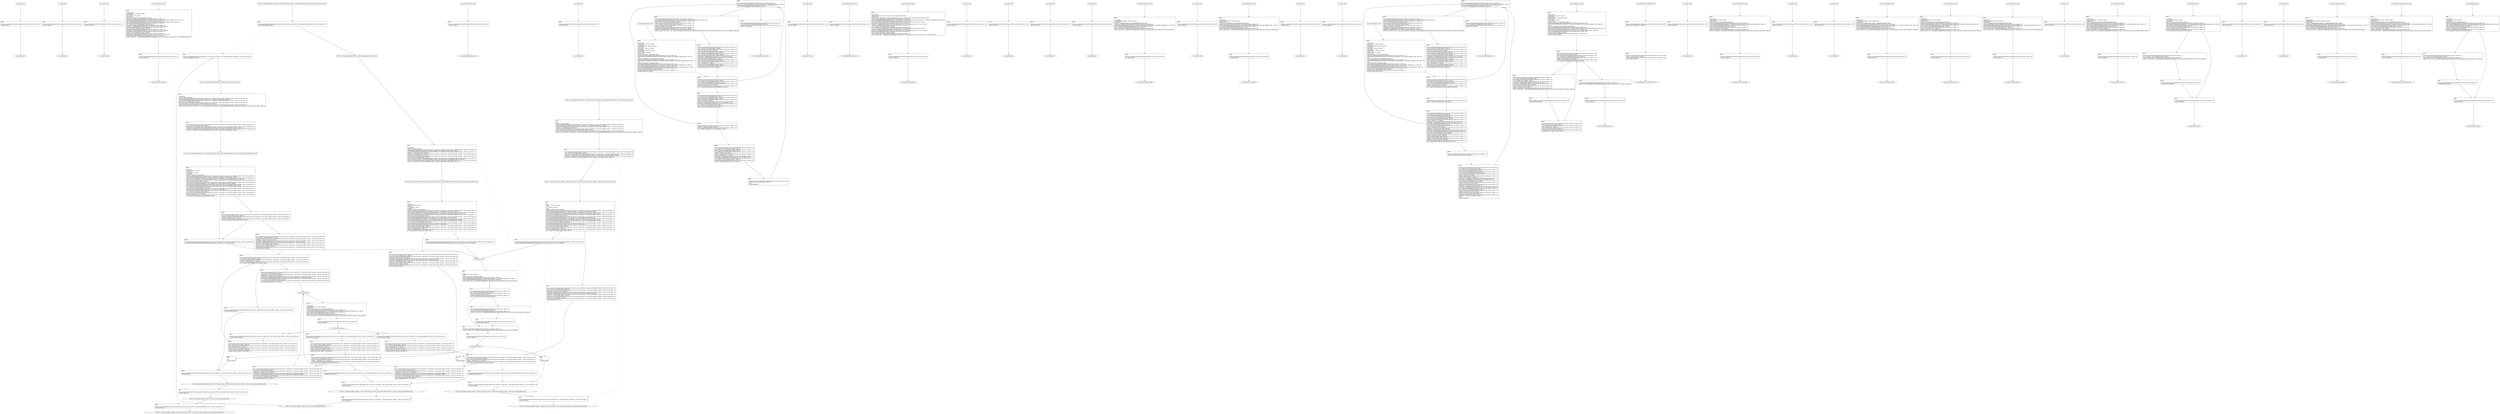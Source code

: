 digraph "icfg graph" {
BBio_ll_good1_end [label="{io_ll_good1_end}"];
BBio_ll_bad6_end [label="{io_ll_bad6_end}"];
BBio_ll_good5_end [label="{io_ll_good5_end}"];
BBio_ll_printWcharLine_end [label="{io_ll_printWcharLine_end}"];
BBCWE121_Stack_Based_Buffer_Overflow__CWE129_fscanf_68a_ll_goodB2G_end [label="{CWE121_Stack_Based_Buffer_Overflow__CWE129_fscanf_68a_ll_goodB2G_end}"];
BBio_ll_globalReturnsFalse_end [label="{io_ll_globalReturnsFalse_end}"];
BBCWE121_Stack_Based_Buffer_Overflow__CWE129_fscanf_68a_ll_CWE121_Stack_Based_Buffer_Overflow__CWE129_fscanf_68_bad_end [label="{CWE121_Stack_Based_Buffer_Overflow__CWE129_fscanf_68a_ll_CWE121_Stack_Based_Buffer_Overflow__CWE129_fscanf_68_bad_end}"];
BBio_ll_bad8_end [label="{io_ll_bad8_end}"];
BBio_ll_decodeHexWChars_end [label="{io_ll_decodeHexWChars_end}"];
BBio_ll_good7_end [label="{io_ll_good7_end}"];
BBio_ll_globalReturnsTrue_end [label="{io_ll_globalReturnsTrue_end}"];
BBio_ll_printStructLine_end [label="{io_ll_printStructLine_end}"];
BBio_ll_bad7_end [label="{io_ll_bad7_end}"];
BBio_ll_good6_end [label="{io_ll_good6_end}"];
BBio_ll_bad2_end [label="{io_ll_bad2_end}"];
BBio_ll_bad9_end [label="{io_ll_bad9_end}"];
BBio_ll_printUnsignedLine_end [label="{io_ll_printUnsignedLine_end}"];
BBio_ll_good4_end [label="{io_ll_good4_end}"];
BBio_ll_printSizeTLine_end [label="{io_ll_printSizeTLine_end}"];
BBio_ll_bad5_end [label="{io_ll_bad5_end}"];
BBio_ll_printLine_end [label="{io_ll_printLine_end}"];
BBCWE121_Stack_Based_Buffer_Overflow__CWE129_fscanf_68b_ll_CWE121_Stack_Based_Buffer_Overflow__CWE129_fscanf_68b_badSink_end [label="{CWE121_Stack_Based_Buffer_Overflow__CWE129_fscanf_68b_ll_CWE121_Stack_Based_Buffer_Overflow__CWE129_fscanf_68b_badSink_end}"];
BBio_ll_bad4_end [label="{io_ll_bad4_end}"];
BBio_ll_decodeHexChars_end [label="{io_ll_decodeHexChars_end}"];
BBCWE121_Stack_Based_Buffer_Overflow__CWE129_fscanf_68b_ll_CWE121_Stack_Based_Buffer_Overflow__CWE129_fscanf_68b_goodB2GSink_end [label="{CWE121_Stack_Based_Buffer_Overflow__CWE129_fscanf_68b_ll_CWE121_Stack_Based_Buffer_Overflow__CWE129_fscanf_68b_goodB2GSink_end}"];
BBio_ll_printBytesLine_end [label="{io_ll_printBytesLine_end}"];
BBio_ll_globalReturnsTrueOrFalse_end [label="{io_ll_globalReturnsTrueOrFalse_end}"];
BBio_ll_good3_end [label="{io_ll_good3_end}"];
BBCWE121_Stack_Based_Buffer_Overflow__CWE129_fscanf_68a_ll_CWE121_Stack_Based_Buffer_Overflow__CWE129_fscanf_68_good_end [label="{CWE121_Stack_Based_Buffer_Overflow__CWE129_fscanf_68a_ll_CWE121_Stack_Based_Buffer_Overflow__CWE129_fscanf_68_good_end}"];
BBio_ll_printHexCharLine_end [label="{io_ll_printHexCharLine_end}"];
BBCWE121_Stack_Based_Buffer_Overflow__CWE129_fscanf_68b_ll_CWE121_Stack_Based_Buffer_Overflow__CWE129_fscanf_68b_goodG2BSink_end [label="{CWE121_Stack_Based_Buffer_Overflow__CWE129_fscanf_68b_ll_CWE121_Stack_Based_Buffer_Overflow__CWE129_fscanf_68b_goodG2BSink_end}"];
BBio_ll_good9_end [label="{io_ll_good9_end}"];
BBCWE121_Stack_Based_Buffer_Overflow__CWE129_fscanf_68a_ll_goodG2B_end [label="{CWE121_Stack_Based_Buffer_Overflow__CWE129_fscanf_68a_ll_goodG2B_end}"];
BBio_ll_bad3_end [label="{io_ll_bad3_end}"];
BBio_ll_printDoubleLine_end [label="{io_ll_printDoubleLine_end}"];
BBio_ll_printShortLine_end [label="{io_ll_printShortLine_end}"];
BBio_ll_printLongLine_end [label="{io_ll_printLongLine_end}"];
BBio_ll_bad1_end [label="{io_ll_bad1_end}"];
BBio_ll_printFloatLine_end [label="{io_ll_printFloatLine_end}"];
BBio_ll_printWLine_end [label="{io_ll_printWLine_end}"];
BBio_ll_good2_end [label="{io_ll_good2_end}"];
BBio_ll_printIntLine_end [label="{io_ll_printIntLine_end}"];
BBio_ll_good8_end [label="{io_ll_good8_end}"];
BBio_ll_printLongLongLine_end [label="{io_ll_printLongLongLine_end}"];
BBio_ll_printHexUnsignedCharLine_end [label="{io_ll_printHexUnsignedCharLine_end}"];
BBio_ll_printSinkLine_end [label="{io_ll_printSinkLine_end}"];
BBio_ll_good1_start [label="{io_ll_good1_start}", shape=record];
io_ll_good1BB69 [label="{BB69:\l\l/home/raoxue/Desktop/MemVerif/workspace/000_062_652/source_code/io.c:187\l
  ret void, !dbg !52\l
}", shape=record];
BBio_ll_bad6_start [label="{io_ll_bad6_start}", shape=record];
io_ll_bad6BB83 [label="{BB83:\l\l/home/raoxue/Desktop/MemVerif/workspace/000_062_652/source_code/io.c:203\l
  ret void, !dbg !52\l
}", shape=record];
BBio_ll_good5_start [label="{io_ll_good5_start}", shape=record];
io_ll_good5BB73 [label="{BB73:\l\l/home/raoxue/Desktop/MemVerif/workspace/000_062_652/source_code/io.c:191\l
  ret void, !dbg !52\l
}", shape=record];
BBio_ll_printWcharLine_start [label="{io_ll_printWcharLine_start}", shape=record];
io_ll_printWcharLineBB28 [label="{BB28:\l\l/:3685276672\l
  %wideChar.addr = alloca i32, align 4\l
/:3685276672\l
  %s = alloca [2 x i32], align 4\l
/:3685276672\l
  store i32 %wideChar, i32* %wideChar.addr, align 4\l
/home/raoxue/Desktop/MemVerif/workspace/000_062_652/source_code/io.c:70\l
  call void @llvm.dbg.declare(metadata i32* %wideChar.addr, metadata !162, metadata !DIExpression()), !dbg !163\l
/home/raoxue/Desktop/MemVerif/workspace/000_062_652/source_code/io.c:74\l
  call void @llvm.dbg.declare(metadata [2 x i32]* %s, metadata !164, metadata !DIExpression()), !dbg !168\l
/home/raoxue/Desktop/MemVerif/workspace/000_062_652/source_code/io.c:75\l
  %0 = load i32, i32* %wideChar.addr, align 4, !dbg !61\l
/home/raoxue/Desktop/MemVerif/workspace/000_062_652/source_code/io.c:75\l
  %arrayidx = getelementptr inbounds [2 x i32], [2 x i32]* %s, i64 0, i64 0, !dbg !62\l
/home/raoxue/Desktop/MemVerif/workspace/000_062_652/source_code/io.c:75\l
  store i32 %0, i32* %arrayidx, align 4, !dbg !63\l
/home/raoxue/Desktop/MemVerif/workspace/000_062_652/source_code/io.c:76\l
  %arrayidx1 = getelementptr inbounds [2 x i32], [2 x i32]* %s, i64 0, i64 1, !dbg !64\l
/home/raoxue/Desktop/MemVerif/workspace/000_062_652/source_code/io.c:76\l
  store i32 0, i32* %arrayidx1, align 4, !dbg !65\l
/home/raoxue/Desktop/MemVerif/workspace/000_062_652/source_code/io.c:77\l
  %arraydecay = getelementptr inbounds [2 x i32], [2 x i32]* %s, i64 0, i64 0, !dbg !66\l
/home/raoxue/Desktop/MemVerif/workspace/000_062_652/source_code/io.c:77\l
  %call = call i32 (i8*, ...) @printf(i8* getelementptr inbounds ([5 x i8], [5 x i8]* @.str.10, i64 0, i64 0), i32* %arraydecay), !dbg !67\l
}", shape=record];
io_ll_printWcharLineBB28 [label="{BB28:\l\l/:3685276672\l
  %wideChar.addr = alloca i32, align 4\l
/:3685276672\l
  %s = alloca [2 x i32], align 4\l
/:3685276672\l
  store i32 %wideChar, i32* %wideChar.addr, align 4\l
/home/raoxue/Desktop/MemVerif/workspace/000_062_652/source_code/io.c:70\l
  call void @llvm.dbg.declare(metadata i32* %wideChar.addr, metadata !162, metadata !DIExpression()), !dbg !163\l
/home/raoxue/Desktop/MemVerif/workspace/000_062_652/source_code/io.c:74\l
  call void @llvm.dbg.declare(metadata [2 x i32]* %s, metadata !164, metadata !DIExpression()), !dbg !168\l
/home/raoxue/Desktop/MemVerif/workspace/000_062_652/source_code/io.c:75\l
  %0 = load i32, i32* %wideChar.addr, align 4, !dbg !61\l
/home/raoxue/Desktop/MemVerif/workspace/000_062_652/source_code/io.c:75\l
  %arrayidx = getelementptr inbounds [2 x i32], [2 x i32]* %s, i64 0, i64 0, !dbg !62\l
/home/raoxue/Desktop/MemVerif/workspace/000_062_652/source_code/io.c:75\l
  store i32 %0, i32* %arrayidx, align 4, !dbg !63\l
/home/raoxue/Desktop/MemVerif/workspace/000_062_652/source_code/io.c:76\l
  %arrayidx1 = getelementptr inbounds [2 x i32], [2 x i32]* %s, i64 0, i64 1, !dbg !64\l
/home/raoxue/Desktop/MemVerif/workspace/000_062_652/source_code/io.c:76\l
  store i32 0, i32* %arrayidx1, align 4, !dbg !65\l
/home/raoxue/Desktop/MemVerif/workspace/000_062_652/source_code/io.c:77\l
  %arraydecay = getelementptr inbounds [2 x i32], [2 x i32]* %s, i64 0, i64 0, !dbg !66\l
/home/raoxue/Desktop/MemVerif/workspace/000_062_652/source_code/io.c:77\l
  %call = call i32 (i8*, ...) @printf(i8* getelementptr inbounds ([5 x i8], [5 x i8]* @.str.10, i64 0, i64 0), i32* %arraydecay), !dbg !67\l
}", shape=record];
io_ll_printWcharLineBB29 [label="{BB29:\l\l/home/raoxue/Desktop/MemVerif/workspace/000_062_652/source_code/io.c:78\l
  ret void, !dbg !68\l
}", shape=record];
BBCWE121_Stack_Based_Buffer_Overflow__CWE129_fscanf_68a_ll_goodB2G_start [label="{CWE121_Stack_Based_Buffer_Overflow__CWE129_fscanf_68a_ll_goodB2G_start}", shape=record];
CWE121_Stack_Based_Buffer_Overflow__CWE129_fscanf_68a_ll_goodB2GBB5 [label="{BB5:\l\l/:495408640\l
  %data = alloca i32, align 4\l
/home/raoxue/Desktop/MemVerif/workspace/000_062_652/source_code/CWE121_Stack_Based_Buffer_Overflow__CWE129_fscanf_68a.c:62\l
  call void @llvm.dbg.declare(metadata i32* %data, metadata !37, metadata !DIExpression()), !dbg !38\l
/home/raoxue/Desktop/MemVerif/workspace/000_062_652/source_code/CWE121_Stack_Based_Buffer_Overflow__CWE129_fscanf_68a.c:64\l
  store i32 -1, i32* %data, align 4, !dbg !20\l
/home/raoxue/Desktop/MemVerif/workspace/000_062_652/source_code/CWE121_Stack_Based_Buffer_Overflow__CWE129_fscanf_68a.c:66\l
  %0 = load %struct._IO_FILE*, %struct._IO_FILE** @stdin, align 8, !dbg !21\l
/home/raoxue/Desktop/MemVerif/workspace/000_062_652/source_code/CWE121_Stack_Based_Buffer_Overflow__CWE129_fscanf_68a.c:66\l
  %call = call i32 (%struct._IO_FILE*, i8*, ...) @__isoc99_fscanf(%struct._IO_FILE* %0, i8* getelementptr inbounds ([3 x i8], [3 x i8]* @.str, i64 0, i64 0), i32* %data), !dbg !22\l
}", shape=record];
CWE121_Stack_Based_Buffer_Overflow__CWE129_fscanf_68a_ll_goodB2GBB5 [label="{BB5:\l\l/:495408640\l
  %data = alloca i32, align 4\l
/home/raoxue/Desktop/MemVerif/workspace/000_062_652/source_code/CWE121_Stack_Based_Buffer_Overflow__CWE129_fscanf_68a.c:62\l
  call void @llvm.dbg.declare(metadata i32* %data, metadata !37, metadata !DIExpression()), !dbg !38\l
/home/raoxue/Desktop/MemVerif/workspace/000_062_652/source_code/CWE121_Stack_Based_Buffer_Overflow__CWE129_fscanf_68a.c:64\l
  store i32 -1, i32* %data, align 4, !dbg !20\l
/home/raoxue/Desktop/MemVerif/workspace/000_062_652/source_code/CWE121_Stack_Based_Buffer_Overflow__CWE129_fscanf_68a.c:66\l
  %0 = load %struct._IO_FILE*, %struct._IO_FILE** @stdin, align 8, !dbg !21\l
/home/raoxue/Desktop/MemVerif/workspace/000_062_652/source_code/CWE121_Stack_Based_Buffer_Overflow__CWE129_fscanf_68a.c:66\l
  %call = call i32 (%struct._IO_FILE*, i8*, ...) @__isoc99_fscanf(%struct._IO_FILE* %0, i8* getelementptr inbounds ([3 x i8], [3 x i8]* @.str, i64 0, i64 0), i32* %data), !dbg !22\l
}", shape=record];
CWE121_Stack_Based_Buffer_Overflow__CWE129_fscanf_68a_ll_goodB2GBB6 [label="{BB6:\l\l/home/raoxue/Desktop/MemVerif/workspace/000_062_652/source_code/CWE121_Stack_Based_Buffer_Overflow__CWE129_fscanf_68a.c:67\l
  %1 = load i32, i32* %data, align 4, !dbg !23\l
/home/raoxue/Desktop/MemVerif/workspace/000_062_652/source_code/CWE121_Stack_Based_Buffer_Overflow__CWE129_fscanf_68a.c:67\l
  store i32 %1, i32* @CWE121_Stack_Based_Buffer_Overflow__CWE129_fscanf_68_goodB2GData, align 4, !dbg !24\l
/home/raoxue/Desktop/MemVerif/workspace/000_062_652/source_code/CWE121_Stack_Based_Buffer_Overflow__CWE129_fscanf_68a.c:68\l
  call void (...) @CWE121_Stack_Based_Buffer_Overflow__CWE129_fscanf_68b_goodB2GSink(), !dbg !25\l
}", shape=record];
CWE121_Stack_Based_Buffer_Overflow__CWE129_fscanf_68a_ll_goodB2GBB6 [label="{BB6:\l\l/home/raoxue/Desktop/MemVerif/workspace/000_062_652/source_code/CWE121_Stack_Based_Buffer_Overflow__CWE129_fscanf_68a.c:67\l
  %1 = load i32, i32* %data, align 4, !dbg !23\l
/home/raoxue/Desktop/MemVerif/workspace/000_062_652/source_code/CWE121_Stack_Based_Buffer_Overflow__CWE129_fscanf_68a.c:67\l
  store i32 %1, i32* @CWE121_Stack_Based_Buffer_Overflow__CWE129_fscanf_68_goodB2GData, align 4, !dbg !24\l
/home/raoxue/Desktop/MemVerif/workspace/000_062_652/source_code/CWE121_Stack_Based_Buffer_Overflow__CWE129_fscanf_68a.c:68\l
  call void (...) @CWE121_Stack_Based_Buffer_Overflow__CWE129_fscanf_68b_goodB2GSink(), !dbg !25\l
}", shape=record];
CWE121_Stack_Based_Buffer_Overflow__CWE129_fscanf_68a_ll_goodB2GBB7 [label="{BB7:\l\l/home/raoxue/Desktop/MemVerif/workspace/000_062_652/source_code/CWE121_Stack_Based_Buffer_Overflow__CWE129_fscanf_68a.c:69\l
  ret void, !dbg !26\l
}", shape=record];
BBio_ll_globalReturnsFalse_start [label="{io_ll_globalReturnsFalse_start}", shape=record];
io_ll_globalReturnsFalseBB66 [label="{BB66:\l\l/home/raoxue/Desktop/MemVerif/workspace/000_062_652/source_code/io.c:163\l
  ret i32 0, !dbg !52\l
}", shape=record];
BBCWE121_Stack_Based_Buffer_Overflow__CWE129_fscanf_68a_ll_CWE121_Stack_Based_Buffer_Overflow__CWE129_fscanf_68_bad_start [label="{CWE121_Stack_Based_Buffer_Overflow__CWE129_fscanf_68a_ll_CWE121_Stack_Based_Buffer_Overflow__CWE129_fscanf_68_bad_start}", shape=record];
CWE121_Stack_Based_Buffer_Overflow__CWE129_fscanf_68a_ll_CWE121_Stack_Based_Buffer_Overflow__CWE129_fscanf_68_badBB0 [label="{BB0:\l\l/:415\l
  %data = alloca i32, align 4\l
/home/raoxue/Desktop/MemVerif/workspace/000_062_652/source_code/CWE121_Stack_Based_Buffer_Overflow__CWE129_fscanf_68a.c:31\l
  call void @llvm.dbg.declare(metadata i32* %data, metadata !18, metadata !DIExpression()), !dbg !19\l
/home/raoxue/Desktop/MemVerif/workspace/000_062_652/source_code/CWE121_Stack_Based_Buffer_Overflow__CWE129_fscanf_68a.c:33\l
  store i32 -1, i32* %data, align 4, !dbg !20\l
/home/raoxue/Desktop/MemVerif/workspace/000_062_652/source_code/CWE121_Stack_Based_Buffer_Overflow__CWE129_fscanf_68a.c:35\l
  %0 = load %struct._IO_FILE*, %struct._IO_FILE** @stdin, align 8, !dbg !21\l
/home/raoxue/Desktop/MemVerif/workspace/000_062_652/source_code/CWE121_Stack_Based_Buffer_Overflow__CWE129_fscanf_68a.c:35\l
  %call = call i32 (%struct._IO_FILE*, i8*, ...) @__isoc99_fscanf(%struct._IO_FILE* %0, i8* getelementptr inbounds ([3 x i8], [3 x i8]* @.str, i64 0, i64 0), i32* %data), !dbg !22\l
}", shape=record];
CWE121_Stack_Based_Buffer_Overflow__CWE129_fscanf_68a_ll_CWE121_Stack_Based_Buffer_Overflow__CWE129_fscanf_68_badBB0 [label="{BB0:\l\l/:415\l
  %data = alloca i32, align 4\l
/home/raoxue/Desktop/MemVerif/workspace/000_062_652/source_code/CWE121_Stack_Based_Buffer_Overflow__CWE129_fscanf_68a.c:31\l
  call void @llvm.dbg.declare(metadata i32* %data, metadata !18, metadata !DIExpression()), !dbg !19\l
/home/raoxue/Desktop/MemVerif/workspace/000_062_652/source_code/CWE121_Stack_Based_Buffer_Overflow__CWE129_fscanf_68a.c:33\l
  store i32 -1, i32* %data, align 4, !dbg !20\l
/home/raoxue/Desktop/MemVerif/workspace/000_062_652/source_code/CWE121_Stack_Based_Buffer_Overflow__CWE129_fscanf_68a.c:35\l
  %0 = load %struct._IO_FILE*, %struct._IO_FILE** @stdin, align 8, !dbg !21\l
/home/raoxue/Desktop/MemVerif/workspace/000_062_652/source_code/CWE121_Stack_Based_Buffer_Overflow__CWE129_fscanf_68a.c:35\l
  %call = call i32 (%struct._IO_FILE*, i8*, ...) @__isoc99_fscanf(%struct._IO_FILE* %0, i8* getelementptr inbounds ([3 x i8], [3 x i8]* @.str, i64 0, i64 0), i32* %data), !dbg !22\l
}", shape=record];
CWE121_Stack_Based_Buffer_Overflow__CWE129_fscanf_68a_ll_CWE121_Stack_Based_Buffer_Overflow__CWE129_fscanf_68_badBB1 [label="{BB1:\l\l/home/raoxue/Desktop/MemVerif/workspace/000_062_652/source_code/CWE121_Stack_Based_Buffer_Overflow__CWE129_fscanf_68a.c:36\l
  %1 = load i32, i32* %data, align 4, !dbg !23\l
/home/raoxue/Desktop/MemVerif/workspace/000_062_652/source_code/CWE121_Stack_Based_Buffer_Overflow__CWE129_fscanf_68a.c:36\l
  store i32 %1, i32* @CWE121_Stack_Based_Buffer_Overflow__CWE129_fscanf_68_badData, align 4, !dbg !24\l
/home/raoxue/Desktop/MemVerif/workspace/000_062_652/source_code/CWE121_Stack_Based_Buffer_Overflow__CWE129_fscanf_68a.c:37\l
  call void (...) @CWE121_Stack_Based_Buffer_Overflow__CWE129_fscanf_68b_badSink(), !dbg !25\l
}", shape=record];
CWE121_Stack_Based_Buffer_Overflow__CWE129_fscanf_68a_ll_CWE121_Stack_Based_Buffer_Overflow__CWE129_fscanf_68_badBB1 [label="{BB1:\l\l/home/raoxue/Desktop/MemVerif/workspace/000_062_652/source_code/CWE121_Stack_Based_Buffer_Overflow__CWE129_fscanf_68a.c:36\l
  %1 = load i32, i32* %data, align 4, !dbg !23\l
/home/raoxue/Desktop/MemVerif/workspace/000_062_652/source_code/CWE121_Stack_Based_Buffer_Overflow__CWE129_fscanf_68a.c:36\l
  store i32 %1, i32* @CWE121_Stack_Based_Buffer_Overflow__CWE129_fscanf_68_badData, align 4, !dbg !24\l
/home/raoxue/Desktop/MemVerif/workspace/000_062_652/source_code/CWE121_Stack_Based_Buffer_Overflow__CWE129_fscanf_68a.c:37\l
  call void (...) @CWE121_Stack_Based_Buffer_Overflow__CWE129_fscanf_68b_badSink(), !dbg !25\l
}", shape=record];
CWE121_Stack_Based_Buffer_Overflow__CWE129_fscanf_68a_ll_CWE121_Stack_Based_Buffer_Overflow__CWE129_fscanf_68_badBB2 [label="{BB2:\l\l/home/raoxue/Desktop/MemVerif/workspace/000_062_652/source_code/CWE121_Stack_Based_Buffer_Overflow__CWE129_fscanf_68a.c:38\l
  ret void, !dbg !26\l
}", shape=record];
BBio_ll_bad8_start [label="{io_ll_bad8_start}", shape=record];
io_ll_bad8BB85 [label="{BB85:\l\l/home/raoxue/Desktop/MemVerif/workspace/000_062_652/source_code/io.c:205\l
  ret void, !dbg !52\l
}", shape=record];
BBio_ll_decodeHexWChars_start [label="{io_ll_decodeHexWChars_start}", shape=record];
io_ll_decodeHexWCharsBB55 [label="{BB55:\l\l/:102267464\l
  %bytes.addr = alloca i8*, align 8\l
/:102267464\l
  %numBytes.addr = alloca i64, align 8\l
/:102267464\l
  %hex.addr = alloca i32*, align 8\l
/:102267464\l
  %numWritten = alloca i64, align 8\l
/:102267464\l
  %byte = alloca i32, align 4\l
/:102267464\l
  store i8* %bytes, i8** %bytes.addr, align 8\l
/home/raoxue/Desktop/MemVerif/workspace/000_062_652/source_code/io.c:135\l
  call void @llvm.dbg.declare(metadata i8** %bytes.addr, metadata !290, metadata !DIExpression()), !dbg !291\l
/:135\l
  store i64 %numBytes, i64* %numBytes.addr, align 8\l
/home/raoxue/Desktop/MemVerif/workspace/000_062_652/source_code/io.c:135\l
  call void @llvm.dbg.declare(metadata i64* %numBytes.addr, metadata !292, metadata !DIExpression()), !dbg !293\l
/:135\l
  store i32* %hex, i32** %hex.addr, align 8\l
/home/raoxue/Desktop/MemVerif/workspace/000_062_652/source_code/io.c:135\l
  call void @llvm.dbg.declare(metadata i32** %hex.addr, metadata !294, metadata !DIExpression()), !dbg !295\l
/home/raoxue/Desktop/MemVerif/workspace/000_062_652/source_code/io.c:137\l
  call void @llvm.dbg.declare(metadata i64* %numWritten, metadata !296, metadata !DIExpression()), !dbg !297\l
/home/raoxue/Desktop/MemVerif/workspace/000_062_652/source_code/io.c:137\l
  store i64 0, i64* %numWritten, align 8, !dbg !65\l
/home/raoxue/Desktop/MemVerif/workspace/000_062_652/source_code/io.c:143\l
  br label %while.cond, !dbg !66\l
}", shape=record];
io_ll_decodeHexWCharsBB56 [label="{BB56:\l\l/home/raoxue/Desktop/MemVerif/workspace/000_062_652/source_code/io.c:143\l
  %0 = load i64, i64* %numWritten, align 8, !dbg !67\l
/home/raoxue/Desktop/MemVerif/workspace/000_062_652/source_code/io.c:143\l
  %1 = load i64, i64* %numBytes.addr, align 8, !dbg !68\l
/home/raoxue/Desktop/MemVerif/workspace/000_062_652/source_code/io.c:143\l
  %cmp = icmp ult i64 %0, %1, !dbg !69\l
/home/raoxue/Desktop/MemVerif/workspace/000_062_652/source_code/io.c:143\l
  br i1 %cmp, label %land.lhs.true, label %land.end, !dbg !70\l
}", shape=record];
io_ll_decodeHexWCharsBB57 [label="{BB57:\l\l/home/raoxue/Desktop/MemVerif/workspace/000_062_652/source_code/io.c:143\l
  %2 = load i32*, i32** %hex.addr, align 8, !dbg !71\l
/home/raoxue/Desktop/MemVerif/workspace/000_062_652/source_code/io.c:143\l
  %3 = load i64, i64* %numWritten, align 8, !dbg !72\l
/home/raoxue/Desktop/MemVerif/workspace/000_062_652/source_code/io.c:143\l
  %mul = mul i64 2, %3, !dbg !73\l
/home/raoxue/Desktop/MemVerif/workspace/000_062_652/source_code/io.c:143\l
  %arrayidx = getelementptr inbounds i32, i32* %2, i64 %mul, !dbg !71\l
/home/raoxue/Desktop/MemVerif/workspace/000_062_652/source_code/io.c:143\l
  %4 = load i32, i32* %arrayidx, align 4, !dbg !71\l
/home/raoxue/Desktop/MemVerif/workspace/000_062_652/source_code/io.c:143\l
  %call = call i32 @iswxdigit(i32 %4) #5, !dbg !74\l
}", shape=record];
io_ll_decodeHexWCharsBB57 [label="{BB57:\l\l/home/raoxue/Desktop/MemVerif/workspace/000_062_652/source_code/io.c:143\l
  %2 = load i32*, i32** %hex.addr, align 8, !dbg !71\l
/home/raoxue/Desktop/MemVerif/workspace/000_062_652/source_code/io.c:143\l
  %3 = load i64, i64* %numWritten, align 8, !dbg !72\l
/home/raoxue/Desktop/MemVerif/workspace/000_062_652/source_code/io.c:143\l
  %mul = mul i64 2, %3, !dbg !73\l
/home/raoxue/Desktop/MemVerif/workspace/000_062_652/source_code/io.c:143\l
  %arrayidx = getelementptr inbounds i32, i32* %2, i64 %mul, !dbg !71\l
/home/raoxue/Desktop/MemVerif/workspace/000_062_652/source_code/io.c:143\l
  %4 = load i32, i32* %arrayidx, align 4, !dbg !71\l
/home/raoxue/Desktop/MemVerif/workspace/000_062_652/source_code/io.c:143\l
  %call = call i32 @iswxdigit(i32 %4) #5, !dbg !74\l
}", shape=record];
io_ll_decodeHexWCharsBB59 [label="{BB59:\l\l/home/raoxue/Desktop/MemVerif/workspace/000_062_652/source_code/io.c:143\l
  %tobool = icmp ne i32 %call, 0, !dbg !74\l
/home/raoxue/Desktop/MemVerif/workspace/000_062_652/source_code/io.c:143\l
  br i1 %tobool, label %land.rhs, label %land.end, !dbg !75\l
}", shape=record];
io_ll_decodeHexWCharsBB60 [label="{BB60:\l\l/home/raoxue/Desktop/MemVerif/workspace/000_062_652/source_code/io.c:143\l
  %5 = load i32*, i32** %hex.addr, align 8, !dbg !76\l
/home/raoxue/Desktop/MemVerif/workspace/000_062_652/source_code/io.c:143\l
  %6 = load i64, i64* %numWritten, align 8, !dbg !77\l
/home/raoxue/Desktop/MemVerif/workspace/000_062_652/source_code/io.c:143\l
  %mul1 = mul i64 2, %6, !dbg !78\l
/home/raoxue/Desktop/MemVerif/workspace/000_062_652/source_code/io.c:143\l
  %add = add i64 %mul1, 1, !dbg !79\l
/home/raoxue/Desktop/MemVerif/workspace/000_062_652/source_code/io.c:143\l
  %arrayidx2 = getelementptr inbounds i32, i32* %5, i64 %add, !dbg !76\l
/home/raoxue/Desktop/MemVerif/workspace/000_062_652/source_code/io.c:143\l
  %7 = load i32, i32* %arrayidx2, align 4, !dbg !76\l
/home/raoxue/Desktop/MemVerif/workspace/000_062_652/source_code/io.c:143\l
  %call3 = call i32 @iswxdigit(i32 %7) #5, !dbg !80\l
}", shape=record];
io_ll_decodeHexWCharsBB60 [label="{BB60:\l\l/home/raoxue/Desktop/MemVerif/workspace/000_062_652/source_code/io.c:143\l
  %5 = load i32*, i32** %hex.addr, align 8, !dbg !76\l
/home/raoxue/Desktop/MemVerif/workspace/000_062_652/source_code/io.c:143\l
  %6 = load i64, i64* %numWritten, align 8, !dbg !77\l
/home/raoxue/Desktop/MemVerif/workspace/000_062_652/source_code/io.c:143\l
  %mul1 = mul i64 2, %6, !dbg !78\l
/home/raoxue/Desktop/MemVerif/workspace/000_062_652/source_code/io.c:143\l
  %add = add i64 %mul1, 1, !dbg !79\l
/home/raoxue/Desktop/MemVerif/workspace/000_062_652/source_code/io.c:143\l
  %arrayidx2 = getelementptr inbounds i32, i32* %5, i64 %add, !dbg !76\l
/home/raoxue/Desktop/MemVerif/workspace/000_062_652/source_code/io.c:143\l
  %7 = load i32, i32* %arrayidx2, align 4, !dbg !76\l
/home/raoxue/Desktop/MemVerif/workspace/000_062_652/source_code/io.c:143\l
  %call3 = call i32 @iswxdigit(i32 %7) #5, !dbg !80\l
}", shape=record];
io_ll_decodeHexWCharsBB61 [label="{BB61:\l\l/home/raoxue/Desktop/MemVerif/workspace/000_062_652/source_code/io.c:143\l
  %tobool4 = icmp ne i32 %call3, 0, !dbg !75\l
/:143\l
  br label %land.end\l
}", shape=record];
io_ll_decodeHexWCharsBB58 [label="{BB58:\l\l/home/raoxue/Desktop/MemVerif/workspace/000_062_652/source_code/io.c:0\l
  %8 = phi i1 [ false, %land.lhs.true ], [ false, %while.cond ], [ %tobool4, %land.rhs ], !dbg !81\l
/home/raoxue/Desktop/MemVerif/workspace/000_062_652/source_code/io.c:143\l
  br i1 %8, label %while.body, label %while.end, !dbg !66\l
}", shape=record];
io_ll_decodeHexWCharsBB62 [label="{BB62:\l\l/home/raoxue/Desktop/MemVerif/workspace/000_062_652/source_code/io.c:145\l
  call void @llvm.dbg.declare(metadata i32* %byte, metadata !314, metadata !DIExpression()), !dbg !316\l
/home/raoxue/Desktop/MemVerif/workspace/000_062_652/source_code/io.c:146\l
  %9 = load i32*, i32** %hex.addr, align 8, !dbg !85\l
/home/raoxue/Desktop/MemVerif/workspace/000_062_652/source_code/io.c:146\l
  %10 = load i64, i64* %numWritten, align 8, !dbg !86\l
/home/raoxue/Desktop/MemVerif/workspace/000_062_652/source_code/io.c:146\l
  %mul5 = mul i64 2, %10, !dbg !87\l
/home/raoxue/Desktop/MemVerif/workspace/000_062_652/source_code/io.c:146\l
  %arrayidx6 = getelementptr inbounds i32, i32* %9, i64 %mul5, !dbg !85\l
/home/raoxue/Desktop/MemVerif/workspace/000_062_652/source_code/io.c:146\l
  %call7 = call i32 (i32*, i32*, ...) @__isoc99_swscanf(i32* %arrayidx6, i32* getelementptr inbounds ([5 x i32], [5 x i32]* @.str.16, i64 0, i64 0), i32* %byte) #5, !dbg !88\l
}", shape=record];
io_ll_decodeHexWCharsBB62 [label="{BB62:\l\l/home/raoxue/Desktop/MemVerif/workspace/000_062_652/source_code/io.c:145\l
  call void @llvm.dbg.declare(metadata i32* %byte, metadata !314, metadata !DIExpression()), !dbg !316\l
/home/raoxue/Desktop/MemVerif/workspace/000_062_652/source_code/io.c:146\l
  %9 = load i32*, i32** %hex.addr, align 8, !dbg !85\l
/home/raoxue/Desktop/MemVerif/workspace/000_062_652/source_code/io.c:146\l
  %10 = load i64, i64* %numWritten, align 8, !dbg !86\l
/home/raoxue/Desktop/MemVerif/workspace/000_062_652/source_code/io.c:146\l
  %mul5 = mul i64 2, %10, !dbg !87\l
/home/raoxue/Desktop/MemVerif/workspace/000_062_652/source_code/io.c:146\l
  %arrayidx6 = getelementptr inbounds i32, i32* %9, i64 %mul5, !dbg !85\l
/home/raoxue/Desktop/MemVerif/workspace/000_062_652/source_code/io.c:146\l
  %call7 = call i32 (i32*, i32*, ...) @__isoc99_swscanf(i32* %arrayidx6, i32* getelementptr inbounds ([5 x i32], [5 x i32]* @.str.16, i64 0, i64 0), i32* %byte) #5, !dbg !88\l
}", shape=record];
io_ll_decodeHexWCharsBB64 [label="{BB64:\l\l/home/raoxue/Desktop/MemVerif/workspace/000_062_652/source_code/io.c:147\l
  %11 = load i32, i32* %byte, align 4, !dbg !89\l
/home/raoxue/Desktop/MemVerif/workspace/000_062_652/source_code/io.c:147\l
  %conv = trunc i32 %11 to i8, !dbg !90\l
/home/raoxue/Desktop/MemVerif/workspace/000_062_652/source_code/io.c:147\l
  %12 = load i8*, i8** %bytes.addr, align 8, !dbg !91\l
/home/raoxue/Desktop/MemVerif/workspace/000_062_652/source_code/io.c:147\l
  %13 = load i64, i64* %numWritten, align 8, !dbg !92\l
/home/raoxue/Desktop/MemVerif/workspace/000_062_652/source_code/io.c:147\l
  %arrayidx8 = getelementptr inbounds i8, i8* %12, i64 %13, !dbg !91\l
/home/raoxue/Desktop/MemVerif/workspace/000_062_652/source_code/io.c:147\l
  store i8 %conv, i8* %arrayidx8, align 1, !dbg !93\l
/home/raoxue/Desktop/MemVerif/workspace/000_062_652/source_code/io.c:148\l
  %14 = load i64, i64* %numWritten, align 8, !dbg !94\l
/home/raoxue/Desktop/MemVerif/workspace/000_062_652/source_code/io.c:148\l
  %inc = add i64 %14, 1, !dbg !94\l
/home/raoxue/Desktop/MemVerif/workspace/000_062_652/source_code/io.c:148\l
  store i64 %inc, i64* %numWritten, align 8, !dbg !94\l
/home/raoxue/Desktop/MemVerif/workspace/000_062_652/source_code/io.c:143\l
  br label %while.cond, !dbg !66, !llvm.loop !95\l
}", shape=record];
io_ll_decodeHexWCharsBB63 [label="{BB63:\l\l/home/raoxue/Desktop/MemVerif/workspace/000_062_652/source_code/io.c:151\l
  %15 = load i64, i64* %numWritten, align 8, !dbg !98\l
/home/raoxue/Desktop/MemVerif/workspace/000_062_652/source_code/io.c:151\l
  ret i64 %15, !dbg !99\l
}", shape=record];
BBio_ll_good7_start [label="{io_ll_good7_start}", shape=record];
io_ll_good7BB75 [label="{BB75:\l\l/home/raoxue/Desktop/MemVerif/workspace/000_062_652/source_code/io.c:193\l
  ret void, !dbg !52\l
}", shape=record];
BBio_ll_globalReturnsTrue_start [label="{io_ll_globalReturnsTrue_start}", shape=record];
io_ll_globalReturnsTrueBB65 [label="{BB65:\l\l/home/raoxue/Desktop/MemVerif/workspace/000_062_652/source_code/io.c:158\l
  ret i32 1, !dbg !52\l
}", shape=record];
BBio_ll_printStructLine_start [label="{io_ll_printStructLine_start}", shape=record];
io_ll_printStructLineBB36 [label="{BB36:\l\l/:3685276672\l
  %structTwoIntsStruct.addr = alloca %struct._twoIntsStruct*, align 8\l
/:3685276672\l
  store %struct._twoIntsStruct* %structTwoIntsStruct, %struct._twoIntsStruct** %structTwoIntsStruct.addr, align 8\l
/home/raoxue/Desktop/MemVerif/workspace/000_062_652/source_code/io.c:95\l
  call void @llvm.dbg.declare(metadata %struct._twoIntsStruct** %structTwoIntsStruct.addr, metadata !212, metadata !DIExpression()), !dbg !213\l
/home/raoxue/Desktop/MemVerif/workspace/000_062_652/source_code/io.c:97\l
  %0 = load %struct._twoIntsStruct*, %struct._twoIntsStruct** %structTwoIntsStruct.addr, align 8, !dbg !61\l
/home/raoxue/Desktop/MemVerif/workspace/000_062_652/source_code/io.c:97\l
  %intOne = getelementptr inbounds %struct._twoIntsStruct, %struct._twoIntsStruct* %0, i32 0, i32 0, !dbg !62\l
/home/raoxue/Desktop/MemVerif/workspace/000_062_652/source_code/io.c:97\l
  %1 = load i32, i32* %intOne, align 4, !dbg !62\l
/home/raoxue/Desktop/MemVerif/workspace/000_062_652/source_code/io.c:97\l
  %2 = load %struct._twoIntsStruct*, %struct._twoIntsStruct** %structTwoIntsStruct.addr, align 8, !dbg !63\l
/home/raoxue/Desktop/MemVerif/workspace/000_062_652/source_code/io.c:97\l
  %intTwo = getelementptr inbounds %struct._twoIntsStruct, %struct._twoIntsStruct* %2, i32 0, i32 1, !dbg !64\l
/home/raoxue/Desktop/MemVerif/workspace/000_062_652/source_code/io.c:97\l
  %3 = load i32, i32* %intTwo, align 4, !dbg !64\l
/home/raoxue/Desktop/MemVerif/workspace/000_062_652/source_code/io.c:97\l
  %call = call i32 (i8*, ...) @printf(i8* getelementptr inbounds ([10 x i8], [10 x i8]* @.str.13, i64 0, i64 0), i32 %1, i32 %3), !dbg !65\l
}", shape=record];
io_ll_printStructLineBB36 [label="{BB36:\l\l/:3685276672\l
  %structTwoIntsStruct.addr = alloca %struct._twoIntsStruct*, align 8\l
/:3685276672\l
  store %struct._twoIntsStruct* %structTwoIntsStruct, %struct._twoIntsStruct** %structTwoIntsStruct.addr, align 8\l
/home/raoxue/Desktop/MemVerif/workspace/000_062_652/source_code/io.c:95\l
  call void @llvm.dbg.declare(metadata %struct._twoIntsStruct** %structTwoIntsStruct.addr, metadata !212, metadata !DIExpression()), !dbg !213\l
/home/raoxue/Desktop/MemVerif/workspace/000_062_652/source_code/io.c:97\l
  %0 = load %struct._twoIntsStruct*, %struct._twoIntsStruct** %structTwoIntsStruct.addr, align 8, !dbg !61\l
/home/raoxue/Desktop/MemVerif/workspace/000_062_652/source_code/io.c:97\l
  %intOne = getelementptr inbounds %struct._twoIntsStruct, %struct._twoIntsStruct* %0, i32 0, i32 0, !dbg !62\l
/home/raoxue/Desktop/MemVerif/workspace/000_062_652/source_code/io.c:97\l
  %1 = load i32, i32* %intOne, align 4, !dbg !62\l
/home/raoxue/Desktop/MemVerif/workspace/000_062_652/source_code/io.c:97\l
  %2 = load %struct._twoIntsStruct*, %struct._twoIntsStruct** %structTwoIntsStruct.addr, align 8, !dbg !63\l
/home/raoxue/Desktop/MemVerif/workspace/000_062_652/source_code/io.c:97\l
  %intTwo = getelementptr inbounds %struct._twoIntsStruct, %struct._twoIntsStruct* %2, i32 0, i32 1, !dbg !64\l
/home/raoxue/Desktop/MemVerif/workspace/000_062_652/source_code/io.c:97\l
  %3 = load i32, i32* %intTwo, align 4, !dbg !64\l
/home/raoxue/Desktop/MemVerif/workspace/000_062_652/source_code/io.c:97\l
  %call = call i32 (i8*, ...) @printf(i8* getelementptr inbounds ([10 x i8], [10 x i8]* @.str.13, i64 0, i64 0), i32 %1, i32 %3), !dbg !65\l
}", shape=record];
io_ll_printStructLineBB37 [label="{BB37:\l\l/home/raoxue/Desktop/MemVerif/workspace/000_062_652/source_code/io.c:98\l
  ret void, !dbg !66\l
}", shape=record];
BBio_ll_bad7_start [label="{io_ll_bad7_start}", shape=record];
io_ll_bad7BB84 [label="{BB84:\l\l/home/raoxue/Desktop/MemVerif/workspace/000_062_652/source_code/io.c:204\l
  ret void, !dbg !52\l
}", shape=record];
BBio_ll_good6_start [label="{io_ll_good6_start}", shape=record];
io_ll_good6BB74 [label="{BB74:\l\l/home/raoxue/Desktop/MemVerif/workspace/000_062_652/source_code/io.c:192\l
  ret void, !dbg !52\l
}", shape=record];
BBio_ll_bad2_start [label="{io_ll_bad2_start}", shape=record];
io_ll_bad2BB79 [label="{BB79:\l\l/home/raoxue/Desktop/MemVerif/workspace/000_062_652/source_code/io.c:199\l
  ret void, !dbg !52\l
}", shape=record];
BBio_ll_bad9_start [label="{io_ll_bad9_start}", shape=record];
io_ll_bad9BB86 [label="{BB86:\l\l/home/raoxue/Desktop/MemVerif/workspace/000_062_652/source_code/io.c:206\l
  ret void, !dbg !52\l
}", shape=record];
BBio_ll_printUnsignedLine_start [label="{io_ll_printUnsignedLine_start}", shape=record];
io_ll_printUnsignedLineBB30 [label="{BB30:\l\l/:102428504\l
  %unsignedNumber.addr = alloca i32, align 4\l
/:102428504\l
  store i32 %unsignedNumber, i32* %unsignedNumber.addr, align 4\l
/home/raoxue/Desktop/MemVerif/workspace/000_062_652/source_code/io.c:80\l
  call void @llvm.dbg.declare(metadata i32* %unsignedNumber.addr, metadata !180, metadata !DIExpression()), !dbg !181\l
/home/raoxue/Desktop/MemVerif/workspace/000_062_652/source_code/io.c:82\l
  %0 = load i32, i32* %unsignedNumber.addr, align 4, !dbg !54\l
/home/raoxue/Desktop/MemVerif/workspace/000_062_652/source_code/io.c:82\l
  %call = call i32 (i8*, ...) @printf(i8* getelementptr inbounds ([4 x i8], [4 x i8]* @.str.11, i64 0, i64 0), i32 %0), !dbg !55\l
}", shape=record];
io_ll_printUnsignedLineBB30 [label="{BB30:\l\l/:102428504\l
  %unsignedNumber.addr = alloca i32, align 4\l
/:102428504\l
  store i32 %unsignedNumber, i32* %unsignedNumber.addr, align 4\l
/home/raoxue/Desktop/MemVerif/workspace/000_062_652/source_code/io.c:80\l
  call void @llvm.dbg.declare(metadata i32* %unsignedNumber.addr, metadata !180, metadata !DIExpression()), !dbg !181\l
/home/raoxue/Desktop/MemVerif/workspace/000_062_652/source_code/io.c:82\l
  %0 = load i32, i32* %unsignedNumber.addr, align 4, !dbg !54\l
/home/raoxue/Desktop/MemVerif/workspace/000_062_652/source_code/io.c:82\l
  %call = call i32 (i8*, ...) @printf(i8* getelementptr inbounds ([4 x i8], [4 x i8]* @.str.11, i64 0, i64 0), i32 %0), !dbg !55\l
}", shape=record];
io_ll_printUnsignedLineBB31 [label="{BB31:\l\l/home/raoxue/Desktop/MemVerif/workspace/000_062_652/source_code/io.c:83\l
  ret void, !dbg !56\l
}", shape=record];
BBio_ll_good4_start [label="{io_ll_good4_start}", shape=record];
io_ll_good4BB72 [label="{BB72:\l\l/home/raoxue/Desktop/MemVerif/workspace/000_062_652/source_code/io.c:190\l
  ret void, !dbg !52\l
}", shape=record];
BBio_ll_printSizeTLine_start [label="{io_ll_printSizeTLine_start}", shape=record];
io_ll_printSizeTLineBB24 [label="{BB24:\l\l/:3685276672\l
  %sizeTNumber.addr = alloca i64, align 8\l
/:3685276672\l
  store i64 %sizeTNumber, i64* %sizeTNumber.addr, align 8\l
/home/raoxue/Desktop/MemVerif/workspace/000_062_652/source_code/io.c:60\l
  call void @llvm.dbg.declare(metadata i64* %sizeTNumber.addr, metadata !146, metadata !DIExpression()), !dbg !147\l
/home/raoxue/Desktop/MemVerif/workspace/000_062_652/source_code/io.c:62\l
  %0 = load i64, i64* %sizeTNumber.addr, align 8, !dbg !57\l
/home/raoxue/Desktop/MemVerif/workspace/000_062_652/source_code/io.c:62\l
  %call = call i32 (i8*, ...) @printf(i8* getelementptr inbounds ([5 x i8], [5 x i8]* @.str.8, i64 0, i64 0), i64 %0), !dbg !58\l
}", shape=record];
io_ll_printSizeTLineBB24 [label="{BB24:\l\l/:3685276672\l
  %sizeTNumber.addr = alloca i64, align 8\l
/:3685276672\l
  store i64 %sizeTNumber, i64* %sizeTNumber.addr, align 8\l
/home/raoxue/Desktop/MemVerif/workspace/000_062_652/source_code/io.c:60\l
  call void @llvm.dbg.declare(metadata i64* %sizeTNumber.addr, metadata !146, metadata !DIExpression()), !dbg !147\l
/home/raoxue/Desktop/MemVerif/workspace/000_062_652/source_code/io.c:62\l
  %0 = load i64, i64* %sizeTNumber.addr, align 8, !dbg !57\l
/home/raoxue/Desktop/MemVerif/workspace/000_062_652/source_code/io.c:62\l
  %call = call i32 (i8*, ...) @printf(i8* getelementptr inbounds ([5 x i8], [5 x i8]* @.str.8, i64 0, i64 0), i64 %0), !dbg !58\l
}", shape=record];
io_ll_printSizeTLineBB25 [label="{BB25:\l\l/home/raoxue/Desktop/MemVerif/workspace/000_062_652/source_code/io.c:63\l
  ret void, !dbg !59\l
}", shape=record];
BBio_ll_bad5_start [label="{io_ll_bad5_start}", shape=record];
io_ll_bad5BB82 [label="{BB82:\l\l/home/raoxue/Desktop/MemVerif/workspace/000_062_652/source_code/io.c:202\l
  ret void, !dbg !52\l
}", shape=record];
BBio_ll_printLine_start [label="{io_ll_printLine_start}", shape=record];
io_ll_printLineBB0 [label="{BB0:\l\l/:415\l
  %line.addr = alloca i8*, align 8\l
/:415\l
  store i8* %line, i8** %line.addr, align 8\l
/home/raoxue/Desktop/MemVerif/workspace/000_062_652/source_code/io.c:11\l
  call void @llvm.dbg.declare(metadata i8** %line.addr, metadata !52, metadata !DIExpression()), !dbg !53\l
/home/raoxue/Desktop/MemVerif/workspace/000_062_652/source_code/io.c:13\l
  %call = call i32 (i8*, ...) @printf(i8* getelementptr inbounds ([9 x i8], [9 x i8]* @.str, i64 0, i64 0)), !dbg !54\l
}", shape=record];
io_ll_printLineBB0 [label="{BB0:\l\l/:415\l
  %line.addr = alloca i8*, align 8\l
/:415\l
  store i8* %line, i8** %line.addr, align 8\l
/home/raoxue/Desktop/MemVerif/workspace/000_062_652/source_code/io.c:11\l
  call void @llvm.dbg.declare(metadata i8** %line.addr, metadata !52, metadata !DIExpression()), !dbg !53\l
/home/raoxue/Desktop/MemVerif/workspace/000_062_652/source_code/io.c:13\l
  %call = call i32 (i8*, ...) @printf(i8* getelementptr inbounds ([9 x i8], [9 x i8]* @.str, i64 0, i64 0)), !dbg !54\l
}", shape=record];
io_ll_printLineBB1 [label="{BB1:\l\l/home/raoxue/Desktop/MemVerif/workspace/000_062_652/source_code/io.c:14\l
  %0 = load i8*, i8** %line.addr, align 8, !dbg !55\l
/home/raoxue/Desktop/MemVerif/workspace/000_062_652/source_code/io.c:14\l
  %cmp = icmp ne i8* %0, null, !dbg !57\l
/home/raoxue/Desktop/MemVerif/workspace/000_062_652/source_code/io.c:14\l
  br i1 %cmp, label %if.then, label %if.end, !dbg !58\l
}", shape=record];
io_ll_printLineBB2 [label="{BB2:\l\l/home/raoxue/Desktop/MemVerif/workspace/000_062_652/source_code/io.c:16\l
  %1 = load i8*, i8** %line.addr, align 8, !dbg !59\l
/home/raoxue/Desktop/MemVerif/workspace/000_062_652/source_code/io.c:16\l
  %call1 = call i32 (i8*, ...) @printf(i8* getelementptr inbounds ([4 x i8], [4 x i8]* @.str.1, i64 0, i64 0), i8* %1), !dbg !61\l
}", shape=record];
io_ll_printLineBB2 [label="{BB2:\l\l/home/raoxue/Desktop/MemVerif/workspace/000_062_652/source_code/io.c:16\l
  %1 = load i8*, i8** %line.addr, align 8, !dbg !59\l
/home/raoxue/Desktop/MemVerif/workspace/000_062_652/source_code/io.c:16\l
  %call1 = call i32 (i8*, ...) @printf(i8* getelementptr inbounds ([4 x i8], [4 x i8]* @.str.1, i64 0, i64 0), i8* %1), !dbg !61\l
}", shape=record];
io_ll_printLineBB4 [label="{BB4:\l\l/home/raoxue/Desktop/MemVerif/workspace/000_062_652/source_code/io.c:17\l
  br label %if.end, !dbg !62\l
}", shape=record];
io_ll_printLineBB3 [label="{BB3:\l\l/home/raoxue/Desktop/MemVerif/workspace/000_062_652/source_code/io.c:18\l
  %call2 = call i32 (i8*, ...) @printf(i8* getelementptr inbounds ([9 x i8], [9 x i8]* @.str.2, i64 0, i64 0)), !dbg !63\l
}", shape=record];
io_ll_printLineBB3 [label="{BB3:\l\l/home/raoxue/Desktop/MemVerif/workspace/000_062_652/source_code/io.c:18\l
  %call2 = call i32 (i8*, ...) @printf(i8* getelementptr inbounds ([9 x i8], [9 x i8]* @.str.2, i64 0, i64 0)), !dbg !63\l
}", shape=record];
io_ll_printLineBB5 [label="{BB5:\l\l/home/raoxue/Desktop/MemVerif/workspace/000_062_652/source_code/io.c:19\l
  ret void, !dbg !64\l
}", shape=record];
BBCWE121_Stack_Based_Buffer_Overflow__CWE129_fscanf_68b_ll_CWE121_Stack_Based_Buffer_Overflow__CWE129_fscanf_68b_badSink_start [label="{CWE121_Stack_Based_Buffer_Overflow__CWE129_fscanf_68b_ll_CWE121_Stack_Based_Buffer_Overflow__CWE129_fscanf_68b_badSink_start}", shape=record];
CWE121_Stack_Based_Buffer_Overflow__CWE129_fscanf_68b_ll_CWE121_Stack_Based_Buffer_Overflow__CWE129_fscanf_68b_badSinkBB0 [label="{BB0:\l\l/:415\l
  %data = alloca i32, align 4\l
/:415\l
  %i = alloca i32, align 4\l
/:415\l
  %buffer = alloca [10 x i32], align 16\l
/home/raoxue/Desktop/MemVerif/workspace/000_062_652/source_code/CWE121_Stack_Based_Buffer_Overflow__CWE129_fscanf_68b.c:28\l
  call void @llvm.dbg.declare(metadata i32* %data, metadata !10, metadata !DIExpression()), !dbg !12\l
/home/raoxue/Desktop/MemVerif/workspace/000_062_652/source_code/CWE121_Stack_Based_Buffer_Overflow__CWE129_fscanf_68b.c:28\l
  %0 = load i32, i32* @CWE121_Stack_Based_Buffer_Overflow__CWE129_fscanf_68_badData, align 4, !dbg !13\l
/home/raoxue/Desktop/MemVerif/workspace/000_062_652/source_code/CWE121_Stack_Based_Buffer_Overflow__CWE129_fscanf_68b.c:28\l
  store i32 %0, i32* %data, align 4, !dbg !12\l
/home/raoxue/Desktop/MemVerif/workspace/000_062_652/source_code/CWE121_Stack_Based_Buffer_Overflow__CWE129_fscanf_68b.c:30\l
  call void @llvm.dbg.declare(metadata i32* %i, metadata !14, metadata !DIExpression()), !dbg !16\l
/home/raoxue/Desktop/MemVerif/workspace/000_062_652/source_code/CWE121_Stack_Based_Buffer_Overflow__CWE129_fscanf_68b.c:31\l
  call void @llvm.dbg.declare(metadata [10 x i32]* %buffer, metadata !17, metadata !DIExpression()), !dbg !21\l
/home/raoxue/Desktop/MemVerif/workspace/000_062_652/source_code/CWE121_Stack_Based_Buffer_Overflow__CWE129_fscanf_68b.c:31\l
  %1 = bitcast [10 x i32]* %buffer to i8*, !dbg !21\l
/home/raoxue/Desktop/MemVerif/workspace/000_062_652/source_code/CWE121_Stack_Based_Buffer_Overflow__CWE129_fscanf_68b.c:31\l
  call void @llvm.memset.p0i8.i64(i8* align 16 %1, i8 0, i64 40, i1 false), !dbg !21\l
/home/raoxue/Desktop/MemVerif/workspace/000_062_652/source_code/CWE121_Stack_Based_Buffer_Overflow__CWE129_fscanf_68b.c:34\l
  %2 = load i32, i32* %data, align 4, !dbg !22\l
/home/raoxue/Desktop/MemVerif/workspace/000_062_652/source_code/CWE121_Stack_Based_Buffer_Overflow__CWE129_fscanf_68b.c:34\l
  %cmp = icmp sge i32 %2, 0, !dbg !24\l
/home/raoxue/Desktop/MemVerif/workspace/000_062_652/source_code/CWE121_Stack_Based_Buffer_Overflow__CWE129_fscanf_68b.c:34\l
  br i1 %cmp, label %if.then, label %if.else, !dbg !25\l
}", shape=record];
CWE121_Stack_Based_Buffer_Overflow__CWE129_fscanf_68b_ll_CWE121_Stack_Based_Buffer_Overflow__CWE129_fscanf_68b_badSinkBB1 [label="{BB1:\l\l/home/raoxue/Desktop/MemVerif/workspace/000_062_652/source_code/CWE121_Stack_Based_Buffer_Overflow__CWE129_fscanf_68b.c:36\l
  %3 = load i32, i32* %data, align 4, !dbg !26\l
/home/raoxue/Desktop/MemVerif/workspace/000_062_652/source_code/CWE121_Stack_Based_Buffer_Overflow__CWE129_fscanf_68b.c:36\l
  %idxprom = sext i32 %3 to i64, !dbg !28\l
/home/raoxue/Desktop/MemVerif/workspace/000_062_652/source_code/CWE121_Stack_Based_Buffer_Overflow__CWE129_fscanf_68b.c:36\l
  %arrayidx = getelementptr inbounds [10 x i32], [10 x i32]* %buffer, i64 0, i64 %idxprom, !dbg !28\l
/home/raoxue/Desktop/MemVerif/workspace/000_062_652/source_code/CWE121_Stack_Based_Buffer_Overflow__CWE129_fscanf_68b.c:36\l
  store i32 1, i32* %arrayidx, align 4, !dbg !29\l
/home/raoxue/Desktop/MemVerif/workspace/000_062_652/source_code/CWE121_Stack_Based_Buffer_Overflow__CWE129_fscanf_68b.c:38\l
  store i32 0, i32* %i, align 4, !dbg !30\l
/home/raoxue/Desktop/MemVerif/workspace/000_062_652/source_code/CWE121_Stack_Based_Buffer_Overflow__CWE129_fscanf_68b.c:38\l
  br label %for.cond, !dbg !32\l
}", shape=record];
CWE121_Stack_Based_Buffer_Overflow__CWE129_fscanf_68b_ll_CWE121_Stack_Based_Buffer_Overflow__CWE129_fscanf_68b_badSinkBB3 [label="{BB3:\l\l/home/raoxue/Desktop/MemVerif/workspace/000_062_652/source_code/CWE121_Stack_Based_Buffer_Overflow__CWE129_fscanf_68b.c:38\l
  %4 = load i32, i32* %i, align 4, !dbg !33\l
/home/raoxue/Desktop/MemVerif/workspace/000_062_652/source_code/CWE121_Stack_Based_Buffer_Overflow__CWE129_fscanf_68b.c:38\l
  %cmp1 = icmp slt i32 %4, 10, !dbg !35\l
/home/raoxue/Desktop/MemVerif/workspace/000_062_652/source_code/CWE121_Stack_Based_Buffer_Overflow__CWE129_fscanf_68b.c:38\l
  br i1 %cmp1, label %for.body, label %for.end, !dbg !36\l
}", shape=record];
CWE121_Stack_Based_Buffer_Overflow__CWE129_fscanf_68b_ll_CWE121_Stack_Based_Buffer_Overflow__CWE129_fscanf_68b_badSinkBB4 [label="{BB4:\l\l/home/raoxue/Desktop/MemVerif/workspace/000_062_652/source_code/CWE121_Stack_Based_Buffer_Overflow__CWE129_fscanf_68b.c:40\l
  %5 = load i32, i32* %i, align 4, !dbg !37\l
/home/raoxue/Desktop/MemVerif/workspace/000_062_652/source_code/CWE121_Stack_Based_Buffer_Overflow__CWE129_fscanf_68b.c:40\l
  %idxprom2 = sext i32 %5 to i64, !dbg !39\l
/home/raoxue/Desktop/MemVerif/workspace/000_062_652/source_code/CWE121_Stack_Based_Buffer_Overflow__CWE129_fscanf_68b.c:40\l
  %arrayidx3 = getelementptr inbounds [10 x i32], [10 x i32]* %buffer, i64 0, i64 %idxprom2, !dbg !39\l
/home/raoxue/Desktop/MemVerif/workspace/000_062_652/source_code/CWE121_Stack_Based_Buffer_Overflow__CWE129_fscanf_68b.c:40\l
  %6 = load i32, i32* %arrayidx3, align 4, !dbg !39\l
/home/raoxue/Desktop/MemVerif/workspace/000_062_652/source_code/CWE121_Stack_Based_Buffer_Overflow__CWE129_fscanf_68b.c:40\l
  call void @printIntLine(i32 %6), !dbg !40\l
}", shape=record];
CWE121_Stack_Based_Buffer_Overflow__CWE129_fscanf_68b_ll_CWE121_Stack_Based_Buffer_Overflow__CWE129_fscanf_68b_badSinkBB4 [label="{BB4:\l\l/home/raoxue/Desktop/MemVerif/workspace/000_062_652/source_code/CWE121_Stack_Based_Buffer_Overflow__CWE129_fscanf_68b.c:40\l
  %5 = load i32, i32* %i, align 4, !dbg !37\l
/home/raoxue/Desktop/MemVerif/workspace/000_062_652/source_code/CWE121_Stack_Based_Buffer_Overflow__CWE129_fscanf_68b.c:40\l
  %idxprom2 = sext i32 %5 to i64, !dbg !39\l
/home/raoxue/Desktop/MemVerif/workspace/000_062_652/source_code/CWE121_Stack_Based_Buffer_Overflow__CWE129_fscanf_68b.c:40\l
  %arrayidx3 = getelementptr inbounds [10 x i32], [10 x i32]* %buffer, i64 0, i64 %idxprom2, !dbg !39\l
/home/raoxue/Desktop/MemVerif/workspace/000_062_652/source_code/CWE121_Stack_Based_Buffer_Overflow__CWE129_fscanf_68b.c:40\l
  %6 = load i32, i32* %arrayidx3, align 4, !dbg !39\l
/home/raoxue/Desktop/MemVerif/workspace/000_062_652/source_code/CWE121_Stack_Based_Buffer_Overflow__CWE129_fscanf_68b.c:40\l
  call void @printIntLine(i32 %6), !dbg !40\l
}", shape=record];
CWE121_Stack_Based_Buffer_Overflow__CWE129_fscanf_68b_ll_CWE121_Stack_Based_Buffer_Overflow__CWE129_fscanf_68b_badSinkBB6 [label="{BB6:\l\l/home/raoxue/Desktop/MemVerif/workspace/000_062_652/source_code/CWE121_Stack_Based_Buffer_Overflow__CWE129_fscanf_68b.c:41\l
  br label %for.inc, !dbg !41\l
}", shape=record];
CWE121_Stack_Based_Buffer_Overflow__CWE129_fscanf_68b_ll_CWE121_Stack_Based_Buffer_Overflow__CWE129_fscanf_68b_badSinkBB7 [label="{BB7:\l\l/home/raoxue/Desktop/MemVerif/workspace/000_062_652/source_code/CWE121_Stack_Based_Buffer_Overflow__CWE129_fscanf_68b.c:38\l
  %7 = load i32, i32* %i, align 4, !dbg !42\l
/home/raoxue/Desktop/MemVerif/workspace/000_062_652/source_code/CWE121_Stack_Based_Buffer_Overflow__CWE129_fscanf_68b.c:38\l
  %inc = add nsw i32 %7, 1, !dbg !42\l
/home/raoxue/Desktop/MemVerif/workspace/000_062_652/source_code/CWE121_Stack_Based_Buffer_Overflow__CWE129_fscanf_68b.c:38\l
  store i32 %inc, i32* %i, align 4, !dbg !42\l
/home/raoxue/Desktop/MemVerif/workspace/000_062_652/source_code/CWE121_Stack_Based_Buffer_Overflow__CWE129_fscanf_68b.c:38\l
  br label %for.cond, !dbg !43, !llvm.loop !44\l
}", shape=record];
CWE121_Stack_Based_Buffer_Overflow__CWE129_fscanf_68b_ll_CWE121_Stack_Based_Buffer_Overflow__CWE129_fscanf_68b_badSinkBB5 [label="{BB5:\l\l/home/raoxue/Desktop/MemVerif/workspace/000_062_652/source_code/CWE121_Stack_Based_Buffer_Overflow__CWE129_fscanf_68b.c:42\l
  br label %if.end, !dbg !47\l
}", shape=record];
CWE121_Stack_Based_Buffer_Overflow__CWE129_fscanf_68b_ll_CWE121_Stack_Based_Buffer_Overflow__CWE129_fscanf_68b_badSinkBB2 [label="{BB2:\l\l/home/raoxue/Desktop/MemVerif/workspace/000_062_652/source_code/CWE121_Stack_Based_Buffer_Overflow__CWE129_fscanf_68b.c:45\l
  call void @printLine(i8* getelementptr inbounds ([32 x i8], [32 x i8]* @.str, i64 0, i64 0)), !dbg !48\l
}", shape=record];
CWE121_Stack_Based_Buffer_Overflow__CWE129_fscanf_68b_ll_CWE121_Stack_Based_Buffer_Overflow__CWE129_fscanf_68b_badSinkBB2 [label="{BB2:\l\l/home/raoxue/Desktop/MemVerif/workspace/000_062_652/source_code/CWE121_Stack_Based_Buffer_Overflow__CWE129_fscanf_68b.c:45\l
  call void @printLine(i8* getelementptr inbounds ([32 x i8], [32 x i8]* @.str, i64 0, i64 0)), !dbg !48\l
}", shape=record];
CWE121_Stack_Based_Buffer_Overflow__CWE129_fscanf_68b_ll_CWE121_Stack_Based_Buffer_Overflow__CWE129_fscanf_68b_badSinkBB9 [label="{BB9:\l\l/:45\l
  br label %if.end\l
}", shape=record];
CWE121_Stack_Based_Buffer_Overflow__CWE129_fscanf_68b_ll_CWE121_Stack_Based_Buffer_Overflow__CWE129_fscanf_68b_badSinkBB8 [label="{BB8:\l\l/home/raoxue/Desktop/MemVerif/workspace/000_062_652/source_code/CWE121_Stack_Based_Buffer_Overflow__CWE129_fscanf_68b.c:48\l
  ret void, !dbg !50\l
}", shape=record];
BBio_ll_bad4_start [label="{io_ll_bad4_start}", shape=record];
io_ll_bad4BB81 [label="{BB81:\l\l/home/raoxue/Desktop/MemVerif/workspace/000_062_652/source_code/io.c:201\l
  ret void, !dbg !52\l
}", shape=record];
BBio_ll_decodeHexChars_start [label="{io_ll_decodeHexChars_start}", shape=record];
io_ll_decodeHexCharsBB45 [label="{BB45:\l\l/:102281792\l
  %bytes.addr = alloca i8*, align 8\l
/:102281792\l
  %numBytes.addr = alloca i64, align 8\l
/:102281792\l
  %hex.addr = alloca i8*, align 8\l
/:102281792\l
  %numWritten = alloca i64, align 8\l
/:102281792\l
  %byte = alloca i32, align 4\l
/:102281792\l
  store i8* %bytes, i8** %bytes.addr, align 8\l
/home/raoxue/Desktop/MemVerif/workspace/000_062_652/source_code/io.c:113\l
  call void @llvm.dbg.declare(metadata i8** %bytes.addr, metadata !253, metadata !DIExpression()), !dbg !254\l
/:113\l
  store i64 %numBytes, i64* %numBytes.addr, align 8\l
/home/raoxue/Desktop/MemVerif/workspace/000_062_652/source_code/io.c:113\l
  call void @llvm.dbg.declare(metadata i64* %numBytes.addr, metadata !255, metadata !DIExpression()), !dbg !256\l
/:113\l
  store i8* %hex, i8** %hex.addr, align 8\l
/home/raoxue/Desktop/MemVerif/workspace/000_062_652/source_code/io.c:113\l
  call void @llvm.dbg.declare(metadata i8** %hex.addr, metadata !257, metadata !DIExpression()), !dbg !258\l
/home/raoxue/Desktop/MemVerif/workspace/000_062_652/source_code/io.c:115\l
  call void @llvm.dbg.declare(metadata i64* %numWritten, metadata !259, metadata !DIExpression()), !dbg !260\l
/home/raoxue/Desktop/MemVerif/workspace/000_062_652/source_code/io.c:115\l
  store i64 0, i64* %numWritten, align 8, !dbg !63\l
/home/raoxue/Desktop/MemVerif/workspace/000_062_652/source_code/io.c:121\l
  br label %while.cond, !dbg !64\l
}", shape=record];
io_ll_decodeHexCharsBB46 [label="{BB46:\l\l/home/raoxue/Desktop/MemVerif/workspace/000_062_652/source_code/io.c:121\l
  %0 = load i64, i64* %numWritten, align 8, !dbg !65\l
/home/raoxue/Desktop/MemVerif/workspace/000_062_652/source_code/io.c:121\l
  %1 = load i64, i64* %numBytes.addr, align 8, !dbg !66\l
/home/raoxue/Desktop/MemVerif/workspace/000_062_652/source_code/io.c:121\l
  %cmp = icmp ult i64 %0, %1, !dbg !67\l
/home/raoxue/Desktop/MemVerif/workspace/000_062_652/source_code/io.c:121\l
  br i1 %cmp, label %land.lhs.true, label %land.end, !dbg !68\l
}", shape=record];
io_ll_decodeHexCharsBB47 [label="{BB47:\l\l/home/raoxue/Desktop/MemVerif/workspace/000_062_652/source_code/io.c:121\l
  %call = call i16** @__ctype_b_loc() #5, !dbg !69\l
}", shape=record];
io_ll_decodeHexCharsBB47 [label="{BB47:\l\l/home/raoxue/Desktop/MemVerif/workspace/000_062_652/source_code/io.c:121\l
  %call = call i16** @__ctype_b_loc() #5, !dbg !69\l
}", shape=record];
io_ll_decodeHexCharsBB49 [label="{BB49:\l\l/home/raoxue/Desktop/MemVerif/workspace/000_062_652/source_code/io.c:121\l
  %2 = load i16*, i16** %call, align 8, !dbg !69\l
/home/raoxue/Desktop/MemVerif/workspace/000_062_652/source_code/io.c:121\l
  %3 = load i8*, i8** %hex.addr, align 8, !dbg !69\l
/home/raoxue/Desktop/MemVerif/workspace/000_062_652/source_code/io.c:121\l
  %4 = load i64, i64* %numWritten, align 8, !dbg !69\l
/home/raoxue/Desktop/MemVerif/workspace/000_062_652/source_code/io.c:121\l
  %mul = mul i64 2, %4, !dbg !69\l
/home/raoxue/Desktop/MemVerif/workspace/000_062_652/source_code/io.c:121\l
  %arrayidx = getelementptr inbounds i8, i8* %3, i64 %mul, !dbg !69\l
/home/raoxue/Desktop/MemVerif/workspace/000_062_652/source_code/io.c:121\l
  %5 = load i8, i8* %arrayidx, align 1, !dbg !69\l
/home/raoxue/Desktop/MemVerif/workspace/000_062_652/source_code/io.c:121\l
  %conv = sext i8 %5 to i32, !dbg !69\l
/home/raoxue/Desktop/MemVerif/workspace/000_062_652/source_code/io.c:121\l
  %idxprom = sext i32 %conv to i64, !dbg !69\l
/home/raoxue/Desktop/MemVerif/workspace/000_062_652/source_code/io.c:121\l
  %arrayidx1 = getelementptr inbounds i16, i16* %2, i64 %idxprom, !dbg !69\l
/home/raoxue/Desktop/MemVerif/workspace/000_062_652/source_code/io.c:121\l
  %6 = load i16, i16* %arrayidx1, align 2, !dbg !69\l
/home/raoxue/Desktop/MemVerif/workspace/000_062_652/source_code/io.c:121\l
  %conv2 = zext i16 %6 to i32, !dbg !69\l
/home/raoxue/Desktop/MemVerif/workspace/000_062_652/source_code/io.c:121\l
  %and = and i32 %conv2, 4096, !dbg !69\l
/home/raoxue/Desktop/MemVerif/workspace/000_062_652/source_code/io.c:121\l
  %tobool = icmp ne i32 %and, 0, !dbg !69\l
/home/raoxue/Desktop/MemVerif/workspace/000_062_652/source_code/io.c:121\l
  br i1 %tobool, label %land.rhs, label %land.end, !dbg !70\l
}", shape=record];
io_ll_decodeHexCharsBB50 [label="{BB50:\l\l/home/raoxue/Desktop/MemVerif/workspace/000_062_652/source_code/io.c:121\l
  %call3 = call i16** @__ctype_b_loc() #5, !dbg !71\l
}", shape=record];
io_ll_decodeHexCharsBB50 [label="{BB50:\l\l/home/raoxue/Desktop/MemVerif/workspace/000_062_652/source_code/io.c:121\l
  %call3 = call i16** @__ctype_b_loc() #5, !dbg !71\l
}", shape=record];
io_ll_decodeHexCharsBB51 [label="{BB51:\l\l/home/raoxue/Desktop/MemVerif/workspace/000_062_652/source_code/io.c:121\l
  %7 = load i16*, i16** %call3, align 8, !dbg !71\l
/home/raoxue/Desktop/MemVerif/workspace/000_062_652/source_code/io.c:121\l
  %8 = load i8*, i8** %hex.addr, align 8, !dbg !71\l
/home/raoxue/Desktop/MemVerif/workspace/000_062_652/source_code/io.c:121\l
  %9 = load i64, i64* %numWritten, align 8, !dbg !71\l
/home/raoxue/Desktop/MemVerif/workspace/000_062_652/source_code/io.c:121\l
  %mul4 = mul i64 2, %9, !dbg !71\l
/home/raoxue/Desktop/MemVerif/workspace/000_062_652/source_code/io.c:121\l
  %add = add i64 %mul4, 1, !dbg !71\l
/home/raoxue/Desktop/MemVerif/workspace/000_062_652/source_code/io.c:121\l
  %arrayidx5 = getelementptr inbounds i8, i8* %8, i64 %add, !dbg !71\l
/home/raoxue/Desktop/MemVerif/workspace/000_062_652/source_code/io.c:121\l
  %10 = load i8, i8* %arrayidx5, align 1, !dbg !71\l
/home/raoxue/Desktop/MemVerif/workspace/000_062_652/source_code/io.c:121\l
  %conv6 = sext i8 %10 to i32, !dbg !71\l
/home/raoxue/Desktop/MemVerif/workspace/000_062_652/source_code/io.c:121\l
  %idxprom7 = sext i32 %conv6 to i64, !dbg !71\l
/home/raoxue/Desktop/MemVerif/workspace/000_062_652/source_code/io.c:121\l
  %arrayidx8 = getelementptr inbounds i16, i16* %7, i64 %idxprom7, !dbg !71\l
/home/raoxue/Desktop/MemVerif/workspace/000_062_652/source_code/io.c:121\l
  %11 = load i16, i16* %arrayidx8, align 2, !dbg !71\l
/home/raoxue/Desktop/MemVerif/workspace/000_062_652/source_code/io.c:121\l
  %conv9 = zext i16 %11 to i32, !dbg !71\l
/home/raoxue/Desktop/MemVerif/workspace/000_062_652/source_code/io.c:121\l
  %and10 = and i32 %conv9, 4096, !dbg !71\l
/home/raoxue/Desktop/MemVerif/workspace/000_062_652/source_code/io.c:121\l
  %tobool11 = icmp ne i32 %and10, 0, !dbg !70\l
/:121\l
  br label %land.end\l
}", shape=record];
io_ll_decodeHexCharsBB48 [label="{BB48:\l\l/home/raoxue/Desktop/MemVerif/workspace/000_062_652/source_code/io.c:0\l
  %12 = phi i1 [ false, %land.lhs.true ], [ false, %while.cond ], [ %tobool11, %land.rhs ], !dbg !72\l
/home/raoxue/Desktop/MemVerif/workspace/000_062_652/source_code/io.c:121\l
  br i1 %12, label %while.body, label %while.end, !dbg !64\l
}", shape=record];
io_ll_decodeHexCharsBB52 [label="{BB52:\l\l/home/raoxue/Desktop/MemVerif/workspace/000_062_652/source_code/io.c:123\l
  call void @llvm.dbg.declare(metadata i32* %byte, metadata !270, metadata !DIExpression()), !dbg !272\l
/home/raoxue/Desktop/MemVerif/workspace/000_062_652/source_code/io.c:124\l
  %13 = load i8*, i8** %hex.addr, align 8, !dbg !76\l
/home/raoxue/Desktop/MemVerif/workspace/000_062_652/source_code/io.c:124\l
  %14 = load i64, i64* %numWritten, align 8, !dbg !77\l
/home/raoxue/Desktop/MemVerif/workspace/000_062_652/source_code/io.c:124\l
  %mul12 = mul i64 2, %14, !dbg !78\l
/home/raoxue/Desktop/MemVerif/workspace/000_062_652/source_code/io.c:124\l
  %arrayidx13 = getelementptr inbounds i8, i8* %13, i64 %mul12, !dbg !76\l
/home/raoxue/Desktop/MemVerif/workspace/000_062_652/source_code/io.c:124\l
  %call14 = call i32 (i8*, i8*, ...) @__isoc99_sscanf(i8* %arrayidx13, i8* getelementptr inbounds ([5 x i8], [5 x i8]* @.str.14, i64 0, i64 0), i32* %byte) #6, !dbg !79\l
}", shape=record];
io_ll_decodeHexCharsBB52 [label="{BB52:\l\l/home/raoxue/Desktop/MemVerif/workspace/000_062_652/source_code/io.c:123\l
  call void @llvm.dbg.declare(metadata i32* %byte, metadata !270, metadata !DIExpression()), !dbg !272\l
/home/raoxue/Desktop/MemVerif/workspace/000_062_652/source_code/io.c:124\l
  %13 = load i8*, i8** %hex.addr, align 8, !dbg !76\l
/home/raoxue/Desktop/MemVerif/workspace/000_062_652/source_code/io.c:124\l
  %14 = load i64, i64* %numWritten, align 8, !dbg !77\l
/home/raoxue/Desktop/MemVerif/workspace/000_062_652/source_code/io.c:124\l
  %mul12 = mul i64 2, %14, !dbg !78\l
/home/raoxue/Desktop/MemVerif/workspace/000_062_652/source_code/io.c:124\l
  %arrayidx13 = getelementptr inbounds i8, i8* %13, i64 %mul12, !dbg !76\l
/home/raoxue/Desktop/MemVerif/workspace/000_062_652/source_code/io.c:124\l
  %call14 = call i32 (i8*, i8*, ...) @__isoc99_sscanf(i8* %arrayidx13, i8* getelementptr inbounds ([5 x i8], [5 x i8]* @.str.14, i64 0, i64 0), i32* %byte) #6, !dbg !79\l
}", shape=record];
io_ll_decodeHexCharsBB54 [label="{BB54:\l\l/home/raoxue/Desktop/MemVerif/workspace/000_062_652/source_code/io.c:125\l
  %15 = load i32, i32* %byte, align 4, !dbg !80\l
/home/raoxue/Desktop/MemVerif/workspace/000_062_652/source_code/io.c:125\l
  %conv15 = trunc i32 %15 to i8, !dbg !81\l
/home/raoxue/Desktop/MemVerif/workspace/000_062_652/source_code/io.c:125\l
  %16 = load i8*, i8** %bytes.addr, align 8, !dbg !82\l
/home/raoxue/Desktop/MemVerif/workspace/000_062_652/source_code/io.c:125\l
  %17 = load i64, i64* %numWritten, align 8, !dbg !83\l
/home/raoxue/Desktop/MemVerif/workspace/000_062_652/source_code/io.c:125\l
  %arrayidx16 = getelementptr inbounds i8, i8* %16, i64 %17, !dbg !82\l
/home/raoxue/Desktop/MemVerif/workspace/000_062_652/source_code/io.c:125\l
  store i8 %conv15, i8* %arrayidx16, align 1, !dbg !84\l
/home/raoxue/Desktop/MemVerif/workspace/000_062_652/source_code/io.c:126\l
  %18 = load i64, i64* %numWritten, align 8, !dbg !85\l
/home/raoxue/Desktop/MemVerif/workspace/000_062_652/source_code/io.c:126\l
  %inc = add i64 %18, 1, !dbg !85\l
/home/raoxue/Desktop/MemVerif/workspace/000_062_652/source_code/io.c:126\l
  store i64 %inc, i64* %numWritten, align 8, !dbg !85\l
/home/raoxue/Desktop/MemVerif/workspace/000_062_652/source_code/io.c:121\l
  br label %while.cond, !dbg !64, !llvm.loop !86\l
}", shape=record];
io_ll_decodeHexCharsBB53 [label="{BB53:\l\l/home/raoxue/Desktop/MemVerif/workspace/000_062_652/source_code/io.c:129\l
  %19 = load i64, i64* %numWritten, align 8, !dbg !89\l
/home/raoxue/Desktop/MemVerif/workspace/000_062_652/source_code/io.c:129\l
  ret i64 %19, !dbg !90\l
}", shape=record];
BBCWE121_Stack_Based_Buffer_Overflow__CWE129_fscanf_68b_ll_CWE121_Stack_Based_Buffer_Overflow__CWE129_fscanf_68b_goodB2GSink_start [label="{CWE121_Stack_Based_Buffer_Overflow__CWE129_fscanf_68b_ll_CWE121_Stack_Based_Buffer_Overflow__CWE129_fscanf_68b_goodB2GSink_start}", shape=record];
CWE121_Stack_Based_Buffer_Overflow__CWE129_fscanf_68b_ll_CWE121_Stack_Based_Buffer_Overflow__CWE129_fscanf_68b_goodB2GSinkBB20 [label="{BB20:\l\l/:94285336\l
  %data = alloca i32, align 4\l
/:94285336\l
  %i = alloca i32, align 4\l
/:94285336\l
  %buffer = alloca [10 x i32], align 16\l
/home/raoxue/Desktop/MemVerif/workspace/000_062_652/source_code/CWE121_Stack_Based_Buffer_Overflow__CWE129_fscanf_68b.c:82\l
  call void @llvm.dbg.declare(metadata i32* %data, metadata !89, metadata !DIExpression()), !dbg !90\l
/home/raoxue/Desktop/MemVerif/workspace/000_062_652/source_code/CWE121_Stack_Based_Buffer_Overflow__CWE129_fscanf_68b.c:82\l
  %0 = load i32, i32* @CWE121_Stack_Based_Buffer_Overflow__CWE129_fscanf_68_goodB2GData, align 4, !dbg !13\l
/home/raoxue/Desktop/MemVerif/workspace/000_062_652/source_code/CWE121_Stack_Based_Buffer_Overflow__CWE129_fscanf_68b.c:82\l
  store i32 %0, i32* %data, align 4, !dbg !12\l
/home/raoxue/Desktop/MemVerif/workspace/000_062_652/source_code/CWE121_Stack_Based_Buffer_Overflow__CWE129_fscanf_68b.c:84\l
  call void @llvm.dbg.declare(metadata i32* %i, metadata !92, metadata !DIExpression()), !dbg !94\l
/home/raoxue/Desktop/MemVerif/workspace/000_062_652/source_code/CWE121_Stack_Based_Buffer_Overflow__CWE129_fscanf_68b.c:85\l
  call void @llvm.dbg.declare(metadata [10 x i32]* %buffer, metadata !95, metadata !DIExpression()), !dbg !96\l
/home/raoxue/Desktop/MemVerif/workspace/000_062_652/source_code/CWE121_Stack_Based_Buffer_Overflow__CWE129_fscanf_68b.c:85\l
  %1 = bitcast [10 x i32]* %buffer to i8*, !dbg !21\l
/home/raoxue/Desktop/MemVerif/workspace/000_062_652/source_code/CWE121_Stack_Based_Buffer_Overflow__CWE129_fscanf_68b.c:85\l
  call void @llvm.memset.p0i8.i64(i8* align 16 %1, i8 0, i64 40, i1 false), !dbg !21\l
/home/raoxue/Desktop/MemVerif/workspace/000_062_652/source_code/CWE121_Stack_Based_Buffer_Overflow__CWE129_fscanf_68b.c:87\l
  %2 = load i32, i32* %data, align 4, !dbg !22\l
/home/raoxue/Desktop/MemVerif/workspace/000_062_652/source_code/CWE121_Stack_Based_Buffer_Overflow__CWE129_fscanf_68b.c:87\l
  %cmp = icmp sge i32 %2, 0, !dbg !24\l
/home/raoxue/Desktop/MemVerif/workspace/000_062_652/source_code/CWE121_Stack_Based_Buffer_Overflow__CWE129_fscanf_68b.c:87\l
  br i1 %cmp, label %land.lhs.true, label %if.else, !dbg !25\l
}", shape=record];
CWE121_Stack_Based_Buffer_Overflow__CWE129_fscanf_68b_ll_CWE121_Stack_Based_Buffer_Overflow__CWE129_fscanf_68b_goodB2GSinkBB21 [label="{BB21:\l\l/home/raoxue/Desktop/MemVerif/workspace/000_062_652/source_code/CWE121_Stack_Based_Buffer_Overflow__CWE129_fscanf_68b.c:87\l
  %3 = load i32, i32* %data, align 4, !dbg !26\l
/home/raoxue/Desktop/MemVerif/workspace/000_062_652/source_code/CWE121_Stack_Based_Buffer_Overflow__CWE129_fscanf_68b.c:87\l
  %cmp1 = icmp slt i32 %3, 10, !dbg !27\l
/home/raoxue/Desktop/MemVerif/workspace/000_062_652/source_code/CWE121_Stack_Based_Buffer_Overflow__CWE129_fscanf_68b.c:87\l
  br i1 %cmp1, label %if.then, label %if.else, !dbg !28\l
}", shape=record];
CWE121_Stack_Based_Buffer_Overflow__CWE129_fscanf_68b_ll_CWE121_Stack_Based_Buffer_Overflow__CWE129_fscanf_68b_goodB2GSinkBB23 [label="{BB23:\l\l/home/raoxue/Desktop/MemVerif/workspace/000_062_652/source_code/CWE121_Stack_Based_Buffer_Overflow__CWE129_fscanf_68b.c:89\l
  %4 = load i32, i32* %data, align 4, !dbg !29\l
/home/raoxue/Desktop/MemVerif/workspace/000_062_652/source_code/CWE121_Stack_Based_Buffer_Overflow__CWE129_fscanf_68b.c:89\l
  %idxprom = sext i32 %4 to i64, !dbg !31\l
/home/raoxue/Desktop/MemVerif/workspace/000_062_652/source_code/CWE121_Stack_Based_Buffer_Overflow__CWE129_fscanf_68b.c:89\l
  %arrayidx = getelementptr inbounds [10 x i32], [10 x i32]* %buffer, i64 0, i64 %idxprom, !dbg !31\l
/home/raoxue/Desktop/MemVerif/workspace/000_062_652/source_code/CWE121_Stack_Based_Buffer_Overflow__CWE129_fscanf_68b.c:89\l
  store i32 1, i32* %arrayidx, align 4, !dbg !32\l
/home/raoxue/Desktop/MemVerif/workspace/000_062_652/source_code/CWE121_Stack_Based_Buffer_Overflow__CWE129_fscanf_68b.c:91\l
  store i32 0, i32* %i, align 4, !dbg !33\l
/home/raoxue/Desktop/MemVerif/workspace/000_062_652/source_code/CWE121_Stack_Based_Buffer_Overflow__CWE129_fscanf_68b.c:91\l
  br label %for.cond, !dbg !35\l
}", shape=record];
CWE121_Stack_Based_Buffer_Overflow__CWE129_fscanf_68b_ll_CWE121_Stack_Based_Buffer_Overflow__CWE129_fscanf_68b_goodB2GSinkBB24 [label="{BB24:\l\l/home/raoxue/Desktop/MemVerif/workspace/000_062_652/source_code/CWE121_Stack_Based_Buffer_Overflow__CWE129_fscanf_68b.c:91\l
  %5 = load i32, i32* %i, align 4, !dbg !36\l
/home/raoxue/Desktop/MemVerif/workspace/000_062_652/source_code/CWE121_Stack_Based_Buffer_Overflow__CWE129_fscanf_68b.c:91\l
  %cmp2 = icmp slt i32 %5, 10, !dbg !38\l
/home/raoxue/Desktop/MemVerif/workspace/000_062_652/source_code/CWE121_Stack_Based_Buffer_Overflow__CWE129_fscanf_68b.c:91\l
  br i1 %cmp2, label %for.body, label %for.end, !dbg !39\l
}", shape=record];
CWE121_Stack_Based_Buffer_Overflow__CWE129_fscanf_68b_ll_CWE121_Stack_Based_Buffer_Overflow__CWE129_fscanf_68b_goodB2GSinkBB25 [label="{BB25:\l\l/home/raoxue/Desktop/MemVerif/workspace/000_062_652/source_code/CWE121_Stack_Based_Buffer_Overflow__CWE129_fscanf_68b.c:93\l
  %6 = load i32, i32* %i, align 4, !dbg !40\l
/home/raoxue/Desktop/MemVerif/workspace/000_062_652/source_code/CWE121_Stack_Based_Buffer_Overflow__CWE129_fscanf_68b.c:93\l
  %idxprom3 = sext i32 %6 to i64, !dbg !42\l
/home/raoxue/Desktop/MemVerif/workspace/000_062_652/source_code/CWE121_Stack_Based_Buffer_Overflow__CWE129_fscanf_68b.c:93\l
  %arrayidx4 = getelementptr inbounds [10 x i32], [10 x i32]* %buffer, i64 0, i64 %idxprom3, !dbg !42\l
/home/raoxue/Desktop/MemVerif/workspace/000_062_652/source_code/CWE121_Stack_Based_Buffer_Overflow__CWE129_fscanf_68b.c:93\l
  %7 = load i32, i32* %arrayidx4, align 4, !dbg !42\l
/home/raoxue/Desktop/MemVerif/workspace/000_062_652/source_code/CWE121_Stack_Based_Buffer_Overflow__CWE129_fscanf_68b.c:93\l
  call void @printIntLine(i32 %7), !dbg !43\l
}", shape=record];
CWE121_Stack_Based_Buffer_Overflow__CWE129_fscanf_68b_ll_CWE121_Stack_Based_Buffer_Overflow__CWE129_fscanf_68b_goodB2GSinkBB25 [label="{BB25:\l\l/home/raoxue/Desktop/MemVerif/workspace/000_062_652/source_code/CWE121_Stack_Based_Buffer_Overflow__CWE129_fscanf_68b.c:93\l
  %6 = load i32, i32* %i, align 4, !dbg !40\l
/home/raoxue/Desktop/MemVerif/workspace/000_062_652/source_code/CWE121_Stack_Based_Buffer_Overflow__CWE129_fscanf_68b.c:93\l
  %idxprom3 = sext i32 %6 to i64, !dbg !42\l
/home/raoxue/Desktop/MemVerif/workspace/000_062_652/source_code/CWE121_Stack_Based_Buffer_Overflow__CWE129_fscanf_68b.c:93\l
  %arrayidx4 = getelementptr inbounds [10 x i32], [10 x i32]* %buffer, i64 0, i64 %idxprom3, !dbg !42\l
/home/raoxue/Desktop/MemVerif/workspace/000_062_652/source_code/CWE121_Stack_Based_Buffer_Overflow__CWE129_fscanf_68b.c:93\l
  %7 = load i32, i32* %arrayidx4, align 4, !dbg !42\l
/home/raoxue/Desktop/MemVerif/workspace/000_062_652/source_code/CWE121_Stack_Based_Buffer_Overflow__CWE129_fscanf_68b.c:93\l
  call void @printIntLine(i32 %7), !dbg !43\l
}", shape=record];
CWE121_Stack_Based_Buffer_Overflow__CWE129_fscanf_68b_ll_CWE121_Stack_Based_Buffer_Overflow__CWE129_fscanf_68b_goodB2GSinkBB27 [label="{BB27:\l\l/home/raoxue/Desktop/MemVerif/workspace/000_062_652/source_code/CWE121_Stack_Based_Buffer_Overflow__CWE129_fscanf_68b.c:94\l
  br label %for.inc, !dbg !44\l
}", shape=record];
CWE121_Stack_Based_Buffer_Overflow__CWE129_fscanf_68b_ll_CWE121_Stack_Based_Buffer_Overflow__CWE129_fscanf_68b_goodB2GSinkBB28 [label="{BB28:\l\l/home/raoxue/Desktop/MemVerif/workspace/000_062_652/source_code/CWE121_Stack_Based_Buffer_Overflow__CWE129_fscanf_68b.c:91\l
  %8 = load i32, i32* %i, align 4, !dbg !45\l
/home/raoxue/Desktop/MemVerif/workspace/000_062_652/source_code/CWE121_Stack_Based_Buffer_Overflow__CWE129_fscanf_68b.c:91\l
  %inc = add nsw i32 %8, 1, !dbg !45\l
/home/raoxue/Desktop/MemVerif/workspace/000_062_652/source_code/CWE121_Stack_Based_Buffer_Overflow__CWE129_fscanf_68b.c:91\l
  store i32 %inc, i32* %i, align 4, !dbg !45\l
/home/raoxue/Desktop/MemVerif/workspace/000_062_652/source_code/CWE121_Stack_Based_Buffer_Overflow__CWE129_fscanf_68b.c:91\l
  br label %for.cond, !dbg !46, !llvm.loop !47\l
}", shape=record];
CWE121_Stack_Based_Buffer_Overflow__CWE129_fscanf_68b_ll_CWE121_Stack_Based_Buffer_Overflow__CWE129_fscanf_68b_goodB2GSinkBB26 [label="{BB26:\l\l/home/raoxue/Desktop/MemVerif/workspace/000_062_652/source_code/CWE121_Stack_Based_Buffer_Overflow__CWE129_fscanf_68b.c:95\l
  br label %if.end, !dbg !50\l
}", shape=record];
CWE121_Stack_Based_Buffer_Overflow__CWE129_fscanf_68b_ll_CWE121_Stack_Based_Buffer_Overflow__CWE129_fscanf_68b_goodB2GSinkBB22 [label="{BB22:\l\l/home/raoxue/Desktop/MemVerif/workspace/000_062_652/source_code/CWE121_Stack_Based_Buffer_Overflow__CWE129_fscanf_68b.c:98\l
  call void @printLine(i8* getelementptr inbounds ([36 x i8], [36 x i8]* @.str.1, i64 0, i64 0)), !dbg !51\l
}", shape=record];
CWE121_Stack_Based_Buffer_Overflow__CWE129_fscanf_68b_ll_CWE121_Stack_Based_Buffer_Overflow__CWE129_fscanf_68b_goodB2GSinkBB22 [label="{BB22:\l\l/home/raoxue/Desktop/MemVerif/workspace/000_062_652/source_code/CWE121_Stack_Based_Buffer_Overflow__CWE129_fscanf_68b.c:98\l
  call void @printLine(i8* getelementptr inbounds ([36 x i8], [36 x i8]* @.str.1, i64 0, i64 0)), !dbg !51\l
}", shape=record];
CWE121_Stack_Based_Buffer_Overflow__CWE129_fscanf_68b_ll_CWE121_Stack_Based_Buffer_Overflow__CWE129_fscanf_68b_goodB2GSinkBB30 [label="{BB30:\l\l/:98\l
  br label %if.end\l
}", shape=record];
CWE121_Stack_Based_Buffer_Overflow__CWE129_fscanf_68b_ll_CWE121_Stack_Based_Buffer_Overflow__CWE129_fscanf_68b_goodB2GSinkBB29 [label="{BB29:\l\l/home/raoxue/Desktop/MemVerif/workspace/000_062_652/source_code/CWE121_Stack_Based_Buffer_Overflow__CWE129_fscanf_68b.c:101\l
  ret void, !dbg !53\l
}", shape=record];
BBio_ll_printBytesLine_start [label="{io_ll_printBytesLine_start}", shape=record];
io_ll_printBytesLineBB38 [label="{BB38:\l\l/:3685276672\l
  %bytes.addr = alloca i8*, align 8\l
/:3685276672\l
  %numBytes.addr = alloca i64, align 8\l
/:3685276672\l
  %i = alloca i64, align 8\l
/:3685276672\l
  store i8* %bytes, i8** %bytes.addr, align 8\l
/home/raoxue/Desktop/MemVerif/workspace/000_062_652/source_code/io.c:100\l
  call void @llvm.dbg.declare(metadata i8** %bytes.addr, metadata !224, metadata !DIExpression()), !dbg !225\l
/:100\l
  store i64 %numBytes, i64* %numBytes.addr, align 8\l
/home/raoxue/Desktop/MemVerif/workspace/000_062_652/source_code/io.c:100\l
  call void @llvm.dbg.declare(metadata i64* %numBytes.addr, metadata !226, metadata !DIExpression()), !dbg !227\l
/home/raoxue/Desktop/MemVerif/workspace/000_062_652/source_code/io.c:102\l
  call void @llvm.dbg.declare(metadata i64* %i, metadata !228, metadata !DIExpression()), !dbg !229\l
/home/raoxue/Desktop/MemVerif/workspace/000_062_652/source_code/io.c:103\l
  store i64 0, i64* %i, align 8, !dbg !62\l
/home/raoxue/Desktop/MemVerif/workspace/000_062_652/source_code/io.c:103\l
  br label %for.cond, !dbg !64\l
}", shape=record];
io_ll_printBytesLineBB39 [label="{BB39:\l\l/home/raoxue/Desktop/MemVerif/workspace/000_062_652/source_code/io.c:103\l
  %0 = load i64, i64* %i, align 8, !dbg !65\l
/home/raoxue/Desktop/MemVerif/workspace/000_062_652/source_code/io.c:103\l
  %1 = load i64, i64* %numBytes.addr, align 8, !dbg !67\l
/home/raoxue/Desktop/MemVerif/workspace/000_062_652/source_code/io.c:103\l
  %cmp = icmp ult i64 %0, %1, !dbg !68\l
/home/raoxue/Desktop/MemVerif/workspace/000_062_652/source_code/io.c:103\l
  br i1 %cmp, label %for.body, label %for.end, !dbg !69\l
}", shape=record];
io_ll_printBytesLineBB40 [label="{BB40:\l\l/home/raoxue/Desktop/MemVerif/workspace/000_062_652/source_code/io.c:105\l
  %2 = load i8*, i8** %bytes.addr, align 8, !dbg !70\l
/home/raoxue/Desktop/MemVerif/workspace/000_062_652/source_code/io.c:105\l
  %3 = load i64, i64* %i, align 8, !dbg !72\l
/home/raoxue/Desktop/MemVerif/workspace/000_062_652/source_code/io.c:105\l
  %arrayidx = getelementptr inbounds i8, i8* %2, i64 %3, !dbg !70\l
/home/raoxue/Desktop/MemVerif/workspace/000_062_652/source_code/io.c:105\l
  %4 = load i8, i8* %arrayidx, align 1, !dbg !70\l
/home/raoxue/Desktop/MemVerif/workspace/000_062_652/source_code/io.c:105\l
  %conv = zext i8 %4 to i32, !dbg !70\l
/home/raoxue/Desktop/MemVerif/workspace/000_062_652/source_code/io.c:105\l
  %call = call i32 (i8*, ...) @printf(i8* getelementptr inbounds ([5 x i8], [5 x i8]* @.str.14, i64 0, i64 0), i32 %conv), !dbg !73\l
}", shape=record];
io_ll_printBytesLineBB40 [label="{BB40:\l\l/home/raoxue/Desktop/MemVerif/workspace/000_062_652/source_code/io.c:105\l
  %2 = load i8*, i8** %bytes.addr, align 8, !dbg !70\l
/home/raoxue/Desktop/MemVerif/workspace/000_062_652/source_code/io.c:105\l
  %3 = load i64, i64* %i, align 8, !dbg !72\l
/home/raoxue/Desktop/MemVerif/workspace/000_062_652/source_code/io.c:105\l
  %arrayidx = getelementptr inbounds i8, i8* %2, i64 %3, !dbg !70\l
/home/raoxue/Desktop/MemVerif/workspace/000_062_652/source_code/io.c:105\l
  %4 = load i8, i8* %arrayidx, align 1, !dbg !70\l
/home/raoxue/Desktop/MemVerif/workspace/000_062_652/source_code/io.c:105\l
  %conv = zext i8 %4 to i32, !dbg !70\l
/home/raoxue/Desktop/MemVerif/workspace/000_062_652/source_code/io.c:105\l
  %call = call i32 (i8*, ...) @printf(i8* getelementptr inbounds ([5 x i8], [5 x i8]* @.str.14, i64 0, i64 0), i32 %conv), !dbg !73\l
}", shape=record];
io_ll_printBytesLineBB42 [label="{BB42:\l\l/home/raoxue/Desktop/MemVerif/workspace/000_062_652/source_code/io.c:106\l
  br label %for.inc, !dbg !74\l
}", shape=record];
io_ll_printBytesLineBB43 [label="{BB43:\l\l/home/raoxue/Desktop/MemVerif/workspace/000_062_652/source_code/io.c:103\l
  %5 = load i64, i64* %i, align 8, !dbg !75\l
/home/raoxue/Desktop/MemVerif/workspace/000_062_652/source_code/io.c:103\l
  %inc = add i64 %5, 1, !dbg !75\l
/home/raoxue/Desktop/MemVerif/workspace/000_062_652/source_code/io.c:103\l
  store i64 %inc, i64* %i, align 8, !dbg !75\l
/home/raoxue/Desktop/MemVerif/workspace/000_062_652/source_code/io.c:103\l
  br label %for.cond, !dbg !76, !llvm.loop !77\l
}", shape=record];
io_ll_printBytesLineBB41 [label="{BB41:\l\l/home/raoxue/Desktop/MemVerif/workspace/000_062_652/source_code/io.c:107\l
  %call1 = call i32 @puts(i8* getelementptr inbounds ([1 x i8], [1 x i8]* @.str.15, i64 0, i64 0)), !dbg !80\l
}", shape=record];
io_ll_printBytesLineBB41 [label="{BB41:\l\l/home/raoxue/Desktop/MemVerif/workspace/000_062_652/source_code/io.c:107\l
  %call1 = call i32 @puts(i8* getelementptr inbounds ([1 x i8], [1 x i8]* @.str.15, i64 0, i64 0)), !dbg !80\l
}", shape=record];
io_ll_printBytesLineBB44 [label="{BB44:\l\l/home/raoxue/Desktop/MemVerif/workspace/000_062_652/source_code/io.c:108\l
  ret void, !dbg !81\l
}", shape=record];
BBio_ll_globalReturnsTrueOrFalse_start [label="{io_ll_globalReturnsTrueOrFalse_start}", shape=record];
io_ll_globalReturnsTrueOrFalseBB67 [label="{BB67:\l\l/home/raoxue/Desktop/MemVerif/workspace/000_062_652/source_code/io.c:168\l
  %call = call i32 @rand() #5, !dbg !52\l
}", shape=record];
io_ll_globalReturnsTrueOrFalseBB67 [label="{BB67:\l\l/home/raoxue/Desktop/MemVerif/workspace/000_062_652/source_code/io.c:168\l
  %call = call i32 @rand() #5, !dbg !52\l
}", shape=record];
io_ll_globalReturnsTrueOrFalseBB68 [label="{BB68:\l\l/home/raoxue/Desktop/MemVerif/workspace/000_062_652/source_code/io.c:168\l
  %rem = srem i32 %call, 2, !dbg !53\l
/home/raoxue/Desktop/MemVerif/workspace/000_062_652/source_code/io.c:168\l
  ret i32 %rem, !dbg !54\l
}", shape=record];
BBio_ll_good3_start [label="{io_ll_good3_start}", shape=record];
io_ll_good3BB71 [label="{BB71:\l\l/home/raoxue/Desktop/MemVerif/workspace/000_062_652/source_code/io.c:189\l
  ret void, !dbg !52\l
}", shape=record];
BBCWE121_Stack_Based_Buffer_Overflow__CWE129_fscanf_68a_ll_CWE121_Stack_Based_Buffer_Overflow__CWE129_fscanf_68_good_start [label="{CWE121_Stack_Based_Buffer_Overflow__CWE129_fscanf_68a_ll_CWE121_Stack_Based_Buffer_Overflow__CWE129_fscanf_68_good_start}", shape=record];
CWE121_Stack_Based_Buffer_Overflow__CWE129_fscanf_68a_ll_CWE121_Stack_Based_Buffer_Overflow__CWE129_fscanf_68_goodBB8 [label="{BB8:\l\l/home/raoxue/Desktop/MemVerif/workspace/000_062_652/source_code/CWE121_Stack_Based_Buffer_Overflow__CWE129_fscanf_68a.c:73\l
  call void @goodG2B(), !dbg !18\l
}", shape=record];
CWE121_Stack_Based_Buffer_Overflow__CWE129_fscanf_68a_ll_CWE121_Stack_Based_Buffer_Overflow__CWE129_fscanf_68_goodBB8 [label="{BB8:\l\l/home/raoxue/Desktop/MemVerif/workspace/000_062_652/source_code/CWE121_Stack_Based_Buffer_Overflow__CWE129_fscanf_68a.c:73\l
  call void @goodG2B(), !dbg !18\l
}", shape=record];
CWE121_Stack_Based_Buffer_Overflow__CWE129_fscanf_68a_ll_CWE121_Stack_Based_Buffer_Overflow__CWE129_fscanf_68_goodBB9 [label="{BB9:\l\l/home/raoxue/Desktop/MemVerif/workspace/000_062_652/source_code/CWE121_Stack_Based_Buffer_Overflow__CWE129_fscanf_68a.c:74\l
  call void @goodB2G(), !dbg !19\l
}", shape=record];
CWE121_Stack_Based_Buffer_Overflow__CWE129_fscanf_68a_ll_CWE121_Stack_Based_Buffer_Overflow__CWE129_fscanf_68_goodBB9 [label="{BB9:\l\l/home/raoxue/Desktop/MemVerif/workspace/000_062_652/source_code/CWE121_Stack_Based_Buffer_Overflow__CWE129_fscanf_68a.c:74\l
  call void @goodB2G(), !dbg !19\l
}", shape=record];
CWE121_Stack_Based_Buffer_Overflow__CWE129_fscanf_68a_ll_CWE121_Stack_Based_Buffer_Overflow__CWE129_fscanf_68_goodBB10 [label="{BB10:\l\l/home/raoxue/Desktop/MemVerif/workspace/000_062_652/source_code/CWE121_Stack_Based_Buffer_Overflow__CWE129_fscanf_68a.c:75\l
  ret void, !dbg !20\l
}", shape=record];
BBio_ll_printHexCharLine_start [label="{io_ll_printHexCharLine_start}", shape=record];
io_ll_printHexCharLineBB26 [label="{BB26:\l\l/:3685276672\l
  %charHex.addr = alloca i8, align 1\l
/:3685276672\l
  store i8 %charHex, i8* %charHex.addr, align 1\l
/home/raoxue/Desktop/MemVerif/workspace/000_062_652/source_code/io.c:65\l
  call void @llvm.dbg.declare(metadata i8* %charHex.addr, metadata !154, metadata !DIExpression()), !dbg !155\l
/home/raoxue/Desktop/MemVerif/workspace/000_062_652/source_code/io.c:67\l
  %0 = load i8, i8* %charHex.addr, align 1, !dbg !54\l
/home/raoxue/Desktop/MemVerif/workspace/000_062_652/source_code/io.c:67\l
  %conv = sext i8 %0 to i32, !dbg !54\l
/home/raoxue/Desktop/MemVerif/workspace/000_062_652/source_code/io.c:67\l
  %call = call i32 (i8*, ...) @printf(i8* getelementptr inbounds ([6 x i8], [6 x i8]* @.str.9, i64 0, i64 0), i32 %conv), !dbg !55\l
}", shape=record];
io_ll_printHexCharLineBB26 [label="{BB26:\l\l/:3685276672\l
  %charHex.addr = alloca i8, align 1\l
/:3685276672\l
  store i8 %charHex, i8* %charHex.addr, align 1\l
/home/raoxue/Desktop/MemVerif/workspace/000_062_652/source_code/io.c:65\l
  call void @llvm.dbg.declare(metadata i8* %charHex.addr, metadata !154, metadata !DIExpression()), !dbg !155\l
/home/raoxue/Desktop/MemVerif/workspace/000_062_652/source_code/io.c:67\l
  %0 = load i8, i8* %charHex.addr, align 1, !dbg !54\l
/home/raoxue/Desktop/MemVerif/workspace/000_062_652/source_code/io.c:67\l
  %conv = sext i8 %0 to i32, !dbg !54\l
/home/raoxue/Desktop/MemVerif/workspace/000_062_652/source_code/io.c:67\l
  %call = call i32 (i8*, ...) @printf(i8* getelementptr inbounds ([6 x i8], [6 x i8]* @.str.9, i64 0, i64 0), i32 %conv), !dbg !55\l
}", shape=record];
io_ll_printHexCharLineBB27 [label="{BB27:\l\l/home/raoxue/Desktop/MemVerif/workspace/000_062_652/source_code/io.c:68\l
  ret void, !dbg !56\l
}", shape=record];
BBCWE121_Stack_Based_Buffer_Overflow__CWE129_fscanf_68b_ll_CWE121_Stack_Based_Buffer_Overflow__CWE129_fscanf_68b_goodG2BSink_start [label="{CWE121_Stack_Based_Buffer_Overflow__CWE129_fscanf_68b_ll_CWE121_Stack_Based_Buffer_Overflow__CWE129_fscanf_68b_goodG2BSink_start}", shape=record];
CWE121_Stack_Based_Buffer_Overflow__CWE129_fscanf_68b_ll_CWE121_Stack_Based_Buffer_Overflow__CWE129_fscanf_68b_goodG2BSinkBB10 [label="{BB10:\l\l/:94269112\l
  %data = alloca i32, align 4\l
/:94269112\l
  %i = alloca i32, align 4\l
/:94269112\l
  %buffer = alloca [10 x i32], align 16\l
/home/raoxue/Desktop/MemVerif/workspace/000_062_652/source_code/CWE121_Stack_Based_Buffer_Overflow__CWE129_fscanf_68b.c:57\l
  call void @llvm.dbg.declare(metadata i32* %data, metadata !52, metadata !DIExpression()), !dbg !53\l
/home/raoxue/Desktop/MemVerif/workspace/000_062_652/source_code/CWE121_Stack_Based_Buffer_Overflow__CWE129_fscanf_68b.c:57\l
  %0 = load i32, i32* @CWE121_Stack_Based_Buffer_Overflow__CWE129_fscanf_68_goodG2BData, align 4, !dbg !13\l
/home/raoxue/Desktop/MemVerif/workspace/000_062_652/source_code/CWE121_Stack_Based_Buffer_Overflow__CWE129_fscanf_68b.c:57\l
  store i32 %0, i32* %data, align 4, !dbg !12\l
/home/raoxue/Desktop/MemVerif/workspace/000_062_652/source_code/CWE121_Stack_Based_Buffer_Overflow__CWE129_fscanf_68b.c:59\l
  call void @llvm.dbg.declare(metadata i32* %i, metadata !55, metadata !DIExpression()), !dbg !57\l
/home/raoxue/Desktop/MemVerif/workspace/000_062_652/source_code/CWE121_Stack_Based_Buffer_Overflow__CWE129_fscanf_68b.c:60\l
  call void @llvm.dbg.declare(metadata [10 x i32]* %buffer, metadata !58, metadata !DIExpression()), !dbg !59\l
/home/raoxue/Desktop/MemVerif/workspace/000_062_652/source_code/CWE121_Stack_Based_Buffer_Overflow__CWE129_fscanf_68b.c:60\l
  %1 = bitcast [10 x i32]* %buffer to i8*, !dbg !21\l
/home/raoxue/Desktop/MemVerif/workspace/000_062_652/source_code/CWE121_Stack_Based_Buffer_Overflow__CWE129_fscanf_68b.c:60\l
  call void @llvm.memset.p0i8.i64(i8* align 16 %1, i8 0, i64 40, i1 false), !dbg !21\l
/home/raoxue/Desktop/MemVerif/workspace/000_062_652/source_code/CWE121_Stack_Based_Buffer_Overflow__CWE129_fscanf_68b.c:63\l
  %2 = load i32, i32* %data, align 4, !dbg !22\l
/home/raoxue/Desktop/MemVerif/workspace/000_062_652/source_code/CWE121_Stack_Based_Buffer_Overflow__CWE129_fscanf_68b.c:63\l
  %cmp = icmp sge i32 %2, 0, !dbg !24\l
/home/raoxue/Desktop/MemVerif/workspace/000_062_652/source_code/CWE121_Stack_Based_Buffer_Overflow__CWE129_fscanf_68b.c:63\l
  br i1 %cmp, label %if.then, label %if.else, !dbg !25\l
}", shape=record];
CWE121_Stack_Based_Buffer_Overflow__CWE129_fscanf_68b_ll_CWE121_Stack_Based_Buffer_Overflow__CWE129_fscanf_68b_goodG2BSinkBB11 [label="{BB11:\l\l/home/raoxue/Desktop/MemVerif/workspace/000_062_652/source_code/CWE121_Stack_Based_Buffer_Overflow__CWE129_fscanf_68b.c:65\l
  %3 = load i32, i32* %data, align 4, !dbg !26\l
/home/raoxue/Desktop/MemVerif/workspace/000_062_652/source_code/CWE121_Stack_Based_Buffer_Overflow__CWE129_fscanf_68b.c:65\l
  %idxprom = sext i32 %3 to i64, !dbg !28\l
/home/raoxue/Desktop/MemVerif/workspace/000_062_652/source_code/CWE121_Stack_Based_Buffer_Overflow__CWE129_fscanf_68b.c:65\l
  %arrayidx = getelementptr inbounds [10 x i32], [10 x i32]* %buffer, i64 0, i64 %idxprom, !dbg !28\l
/home/raoxue/Desktop/MemVerif/workspace/000_062_652/source_code/CWE121_Stack_Based_Buffer_Overflow__CWE129_fscanf_68b.c:65\l
  store i32 1, i32* %arrayidx, align 4, !dbg !29\l
/home/raoxue/Desktop/MemVerif/workspace/000_062_652/source_code/CWE121_Stack_Based_Buffer_Overflow__CWE129_fscanf_68b.c:67\l
  store i32 0, i32* %i, align 4, !dbg !30\l
/home/raoxue/Desktop/MemVerif/workspace/000_062_652/source_code/CWE121_Stack_Based_Buffer_Overflow__CWE129_fscanf_68b.c:67\l
  br label %for.cond, !dbg !32\l
}", shape=record];
CWE121_Stack_Based_Buffer_Overflow__CWE129_fscanf_68b_ll_CWE121_Stack_Based_Buffer_Overflow__CWE129_fscanf_68b_goodG2BSinkBB13 [label="{BB13:\l\l/home/raoxue/Desktop/MemVerif/workspace/000_062_652/source_code/CWE121_Stack_Based_Buffer_Overflow__CWE129_fscanf_68b.c:67\l
  %4 = load i32, i32* %i, align 4, !dbg !33\l
/home/raoxue/Desktop/MemVerif/workspace/000_062_652/source_code/CWE121_Stack_Based_Buffer_Overflow__CWE129_fscanf_68b.c:67\l
  %cmp1 = icmp slt i32 %4, 10, !dbg !35\l
/home/raoxue/Desktop/MemVerif/workspace/000_062_652/source_code/CWE121_Stack_Based_Buffer_Overflow__CWE129_fscanf_68b.c:67\l
  br i1 %cmp1, label %for.body, label %for.end, !dbg !36\l
}", shape=record];
CWE121_Stack_Based_Buffer_Overflow__CWE129_fscanf_68b_ll_CWE121_Stack_Based_Buffer_Overflow__CWE129_fscanf_68b_goodG2BSinkBB14 [label="{BB14:\l\l/home/raoxue/Desktop/MemVerif/workspace/000_062_652/source_code/CWE121_Stack_Based_Buffer_Overflow__CWE129_fscanf_68b.c:69\l
  %5 = load i32, i32* %i, align 4, !dbg !37\l
/home/raoxue/Desktop/MemVerif/workspace/000_062_652/source_code/CWE121_Stack_Based_Buffer_Overflow__CWE129_fscanf_68b.c:69\l
  %idxprom2 = sext i32 %5 to i64, !dbg !39\l
/home/raoxue/Desktop/MemVerif/workspace/000_062_652/source_code/CWE121_Stack_Based_Buffer_Overflow__CWE129_fscanf_68b.c:69\l
  %arrayidx3 = getelementptr inbounds [10 x i32], [10 x i32]* %buffer, i64 0, i64 %idxprom2, !dbg !39\l
/home/raoxue/Desktop/MemVerif/workspace/000_062_652/source_code/CWE121_Stack_Based_Buffer_Overflow__CWE129_fscanf_68b.c:69\l
  %6 = load i32, i32* %arrayidx3, align 4, !dbg !39\l
/home/raoxue/Desktop/MemVerif/workspace/000_062_652/source_code/CWE121_Stack_Based_Buffer_Overflow__CWE129_fscanf_68b.c:69\l
  call void @printIntLine(i32 %6), !dbg !40\l
}", shape=record];
CWE121_Stack_Based_Buffer_Overflow__CWE129_fscanf_68b_ll_CWE121_Stack_Based_Buffer_Overflow__CWE129_fscanf_68b_goodG2BSinkBB14 [label="{BB14:\l\l/home/raoxue/Desktop/MemVerif/workspace/000_062_652/source_code/CWE121_Stack_Based_Buffer_Overflow__CWE129_fscanf_68b.c:69\l
  %5 = load i32, i32* %i, align 4, !dbg !37\l
/home/raoxue/Desktop/MemVerif/workspace/000_062_652/source_code/CWE121_Stack_Based_Buffer_Overflow__CWE129_fscanf_68b.c:69\l
  %idxprom2 = sext i32 %5 to i64, !dbg !39\l
/home/raoxue/Desktop/MemVerif/workspace/000_062_652/source_code/CWE121_Stack_Based_Buffer_Overflow__CWE129_fscanf_68b.c:69\l
  %arrayidx3 = getelementptr inbounds [10 x i32], [10 x i32]* %buffer, i64 0, i64 %idxprom2, !dbg !39\l
/home/raoxue/Desktop/MemVerif/workspace/000_062_652/source_code/CWE121_Stack_Based_Buffer_Overflow__CWE129_fscanf_68b.c:69\l
  %6 = load i32, i32* %arrayidx3, align 4, !dbg !39\l
/home/raoxue/Desktop/MemVerif/workspace/000_062_652/source_code/CWE121_Stack_Based_Buffer_Overflow__CWE129_fscanf_68b.c:69\l
  call void @printIntLine(i32 %6), !dbg !40\l
}", shape=record];
CWE121_Stack_Based_Buffer_Overflow__CWE129_fscanf_68b_ll_CWE121_Stack_Based_Buffer_Overflow__CWE129_fscanf_68b_goodG2BSinkBB16 [label="{BB16:\l\l/home/raoxue/Desktop/MemVerif/workspace/000_062_652/source_code/CWE121_Stack_Based_Buffer_Overflow__CWE129_fscanf_68b.c:70\l
  br label %for.inc, !dbg !41\l
}", shape=record];
CWE121_Stack_Based_Buffer_Overflow__CWE129_fscanf_68b_ll_CWE121_Stack_Based_Buffer_Overflow__CWE129_fscanf_68b_goodG2BSinkBB17 [label="{BB17:\l\l/home/raoxue/Desktop/MemVerif/workspace/000_062_652/source_code/CWE121_Stack_Based_Buffer_Overflow__CWE129_fscanf_68b.c:67\l
  %7 = load i32, i32* %i, align 4, !dbg !42\l
/home/raoxue/Desktop/MemVerif/workspace/000_062_652/source_code/CWE121_Stack_Based_Buffer_Overflow__CWE129_fscanf_68b.c:67\l
  %inc = add nsw i32 %7, 1, !dbg !42\l
/home/raoxue/Desktop/MemVerif/workspace/000_062_652/source_code/CWE121_Stack_Based_Buffer_Overflow__CWE129_fscanf_68b.c:67\l
  store i32 %inc, i32* %i, align 4, !dbg !42\l
/home/raoxue/Desktop/MemVerif/workspace/000_062_652/source_code/CWE121_Stack_Based_Buffer_Overflow__CWE129_fscanf_68b.c:67\l
  br label %for.cond, !dbg !43, !llvm.loop !44\l
}", shape=record];
CWE121_Stack_Based_Buffer_Overflow__CWE129_fscanf_68b_ll_CWE121_Stack_Based_Buffer_Overflow__CWE129_fscanf_68b_goodG2BSinkBB15 [label="{BB15:\l\l/home/raoxue/Desktop/MemVerif/workspace/000_062_652/source_code/CWE121_Stack_Based_Buffer_Overflow__CWE129_fscanf_68b.c:71\l
  br label %if.end, !dbg !47\l
}", shape=record];
CWE121_Stack_Based_Buffer_Overflow__CWE129_fscanf_68b_ll_CWE121_Stack_Based_Buffer_Overflow__CWE129_fscanf_68b_goodG2BSinkBB12 [label="{BB12:\l\l/home/raoxue/Desktop/MemVerif/workspace/000_062_652/source_code/CWE121_Stack_Based_Buffer_Overflow__CWE129_fscanf_68b.c:74\l
  call void @printLine(i8* getelementptr inbounds ([32 x i8], [32 x i8]* @.str, i64 0, i64 0)), !dbg !48\l
}", shape=record];
CWE121_Stack_Based_Buffer_Overflow__CWE129_fscanf_68b_ll_CWE121_Stack_Based_Buffer_Overflow__CWE129_fscanf_68b_goodG2BSinkBB12 [label="{BB12:\l\l/home/raoxue/Desktop/MemVerif/workspace/000_062_652/source_code/CWE121_Stack_Based_Buffer_Overflow__CWE129_fscanf_68b.c:74\l
  call void @printLine(i8* getelementptr inbounds ([32 x i8], [32 x i8]* @.str, i64 0, i64 0)), !dbg !48\l
}", shape=record];
CWE121_Stack_Based_Buffer_Overflow__CWE129_fscanf_68b_ll_CWE121_Stack_Based_Buffer_Overflow__CWE129_fscanf_68b_goodG2BSinkBB19 [label="{BB19:\l\l/:74\l
  br label %if.end\l
}", shape=record];
CWE121_Stack_Based_Buffer_Overflow__CWE129_fscanf_68b_ll_CWE121_Stack_Based_Buffer_Overflow__CWE129_fscanf_68b_goodG2BSinkBB18 [label="{BB18:\l\l/home/raoxue/Desktop/MemVerif/workspace/000_062_652/source_code/CWE121_Stack_Based_Buffer_Overflow__CWE129_fscanf_68b.c:77\l
  ret void, !dbg !50\l
}", shape=record];
BBio_ll_good9_start [label="{io_ll_good9_start}", shape=record];
io_ll_good9BB77 [label="{BB77:\l\l/home/raoxue/Desktop/MemVerif/workspace/000_062_652/source_code/io.c:195\l
  ret void, !dbg !52\l
}", shape=record];
BBCWE121_Stack_Based_Buffer_Overflow__CWE129_fscanf_68a_ll_goodG2B_start [label="{CWE121_Stack_Based_Buffer_Overflow__CWE129_fscanf_68a_ll_goodG2B_start}", shape=record];
CWE121_Stack_Based_Buffer_Overflow__CWE129_fscanf_68a_ll_goodG2BBB3 [label="{BB3:\l\l/:107018856\l
  %data = alloca i32, align 4\l
/home/raoxue/Desktop/MemVerif/workspace/000_062_652/source_code/CWE121_Stack_Based_Buffer_Overflow__CWE129_fscanf_68a.c:49\l
  call void @llvm.dbg.declare(metadata i32* %data, metadata !28, metadata !DIExpression()), !dbg !29\l
/home/raoxue/Desktop/MemVerif/workspace/000_062_652/source_code/CWE121_Stack_Based_Buffer_Overflow__CWE129_fscanf_68a.c:51\l
  store i32 -1, i32* %data, align 4, !dbg !20\l
/home/raoxue/Desktop/MemVerif/workspace/000_062_652/source_code/CWE121_Stack_Based_Buffer_Overflow__CWE129_fscanf_68a.c:54\l
  store i32 7, i32* %data, align 4, !dbg !21\l
/home/raoxue/Desktop/MemVerif/workspace/000_062_652/source_code/CWE121_Stack_Based_Buffer_Overflow__CWE129_fscanf_68a.c:55\l
  %0 = load i32, i32* %data, align 4, !dbg !22\l
/home/raoxue/Desktop/MemVerif/workspace/000_062_652/source_code/CWE121_Stack_Based_Buffer_Overflow__CWE129_fscanf_68a.c:55\l
  store i32 %0, i32* @CWE121_Stack_Based_Buffer_Overflow__CWE129_fscanf_68_goodG2BData, align 4, !dbg !23\l
/home/raoxue/Desktop/MemVerif/workspace/000_062_652/source_code/CWE121_Stack_Based_Buffer_Overflow__CWE129_fscanf_68a.c:56\l
  call void (...) @CWE121_Stack_Based_Buffer_Overflow__CWE129_fscanf_68b_goodG2BSink(), !dbg !24\l
}", shape=record];
CWE121_Stack_Based_Buffer_Overflow__CWE129_fscanf_68a_ll_goodG2BBB3 [label="{BB3:\l\l/:107018856\l
  %data = alloca i32, align 4\l
/home/raoxue/Desktop/MemVerif/workspace/000_062_652/source_code/CWE121_Stack_Based_Buffer_Overflow__CWE129_fscanf_68a.c:49\l
  call void @llvm.dbg.declare(metadata i32* %data, metadata !28, metadata !DIExpression()), !dbg !29\l
/home/raoxue/Desktop/MemVerif/workspace/000_062_652/source_code/CWE121_Stack_Based_Buffer_Overflow__CWE129_fscanf_68a.c:51\l
  store i32 -1, i32* %data, align 4, !dbg !20\l
/home/raoxue/Desktop/MemVerif/workspace/000_062_652/source_code/CWE121_Stack_Based_Buffer_Overflow__CWE129_fscanf_68a.c:54\l
  store i32 7, i32* %data, align 4, !dbg !21\l
/home/raoxue/Desktop/MemVerif/workspace/000_062_652/source_code/CWE121_Stack_Based_Buffer_Overflow__CWE129_fscanf_68a.c:55\l
  %0 = load i32, i32* %data, align 4, !dbg !22\l
/home/raoxue/Desktop/MemVerif/workspace/000_062_652/source_code/CWE121_Stack_Based_Buffer_Overflow__CWE129_fscanf_68a.c:55\l
  store i32 %0, i32* @CWE121_Stack_Based_Buffer_Overflow__CWE129_fscanf_68_goodG2BData, align 4, !dbg !23\l
/home/raoxue/Desktop/MemVerif/workspace/000_062_652/source_code/CWE121_Stack_Based_Buffer_Overflow__CWE129_fscanf_68a.c:56\l
  call void (...) @CWE121_Stack_Based_Buffer_Overflow__CWE129_fscanf_68b_goodG2BSink(), !dbg !24\l
}", shape=record];
CWE121_Stack_Based_Buffer_Overflow__CWE129_fscanf_68a_ll_goodG2BBB4 [label="{BB4:\l\l/home/raoxue/Desktop/MemVerif/workspace/000_062_652/source_code/CWE121_Stack_Based_Buffer_Overflow__CWE129_fscanf_68a.c:57\l
  ret void, !dbg !25\l
}", shape=record];
BBio_ll_bad3_start [label="{io_ll_bad3_start}", shape=record];
io_ll_bad3BB80 [label="{BB80:\l\l/home/raoxue/Desktop/MemVerif/workspace/000_062_652/source_code/io.c:200\l
  ret void, !dbg !52\l
}", shape=record];
BBio_ll_printDoubleLine_start [label="{io_ll_printDoubleLine_start}", shape=record];
io_ll_printDoubleLineBB34 [label="{BB34:\l\l/:3685276672\l
  %doubleNumber.addr = alloca double, align 8\l
/:3685276672\l
  store double %doubleNumber, double* %doubleNumber.addr, align 8\l
/home/raoxue/Desktop/MemVerif/workspace/000_062_652/source_code/io.c:90\l
  call void @llvm.dbg.declare(metadata double* %doubleNumber.addr, metadata !197, metadata !DIExpression()), !dbg !198\l
/home/raoxue/Desktop/MemVerif/workspace/000_062_652/source_code/io.c:92\l
  %0 = load double, double* %doubleNumber.addr, align 8, !dbg !55\l
/home/raoxue/Desktop/MemVerif/workspace/000_062_652/source_code/io.c:92\l
  %call = call i32 (i8*, ...) @printf(i8* getelementptr inbounds ([4 x i8], [4 x i8]* @.str.12, i64 0, i64 0), double %0), !dbg !56\l
}", shape=record];
io_ll_printDoubleLineBB34 [label="{BB34:\l\l/:3685276672\l
  %doubleNumber.addr = alloca double, align 8\l
/:3685276672\l
  store double %doubleNumber, double* %doubleNumber.addr, align 8\l
/home/raoxue/Desktop/MemVerif/workspace/000_062_652/source_code/io.c:90\l
  call void @llvm.dbg.declare(metadata double* %doubleNumber.addr, metadata !197, metadata !DIExpression()), !dbg !198\l
/home/raoxue/Desktop/MemVerif/workspace/000_062_652/source_code/io.c:92\l
  %0 = load double, double* %doubleNumber.addr, align 8, !dbg !55\l
/home/raoxue/Desktop/MemVerif/workspace/000_062_652/source_code/io.c:92\l
  %call = call i32 (i8*, ...) @printf(i8* getelementptr inbounds ([4 x i8], [4 x i8]* @.str.12, i64 0, i64 0), double %0), !dbg !56\l
}", shape=record];
io_ll_printDoubleLineBB35 [label="{BB35:\l\l/home/raoxue/Desktop/MemVerif/workspace/000_062_652/source_code/io.c:93\l
  ret void, !dbg !57\l
}", shape=record];
BBio_ll_printShortLine_start [label="{io_ll_printShortLine_start}", shape=record];
io_ll_printShortLineBB16 [label="{BB16:\l\l/:3685276672\l
  %shortNumber.addr = alloca i16, align 2\l
/:3685276672\l
  store i16 %shortNumber, i16* %shortNumber.addr, align 2\l
/home/raoxue/Desktop/MemVerif/workspace/000_062_652/source_code/io.c:40\l
  call void @llvm.dbg.declare(metadata i16* %shortNumber.addr, metadata !106, metadata !DIExpression()), !dbg !107\l
/home/raoxue/Desktop/MemVerif/workspace/000_062_652/source_code/io.c:42\l
  %0 = load i16, i16* %shortNumber.addr, align 2, !dbg !55\l
/home/raoxue/Desktop/MemVerif/workspace/000_062_652/source_code/io.c:42\l
  %conv = sext i16 %0 to i32, !dbg !55\l
/home/raoxue/Desktop/MemVerif/workspace/000_062_652/source_code/io.c:42\l
  %call = call i32 (i8*, ...) @printf(i8* getelementptr inbounds ([5 x i8], [5 x i8]* @.str.5, i64 0, i64 0), i32 %conv), !dbg !56\l
}", shape=record];
io_ll_printShortLineBB16 [label="{BB16:\l\l/:3685276672\l
  %shortNumber.addr = alloca i16, align 2\l
/:3685276672\l
  store i16 %shortNumber, i16* %shortNumber.addr, align 2\l
/home/raoxue/Desktop/MemVerif/workspace/000_062_652/source_code/io.c:40\l
  call void @llvm.dbg.declare(metadata i16* %shortNumber.addr, metadata !106, metadata !DIExpression()), !dbg !107\l
/home/raoxue/Desktop/MemVerif/workspace/000_062_652/source_code/io.c:42\l
  %0 = load i16, i16* %shortNumber.addr, align 2, !dbg !55\l
/home/raoxue/Desktop/MemVerif/workspace/000_062_652/source_code/io.c:42\l
  %conv = sext i16 %0 to i32, !dbg !55\l
/home/raoxue/Desktop/MemVerif/workspace/000_062_652/source_code/io.c:42\l
  %call = call i32 (i8*, ...) @printf(i8* getelementptr inbounds ([5 x i8], [5 x i8]* @.str.5, i64 0, i64 0), i32 %conv), !dbg !56\l
}", shape=record];
io_ll_printShortLineBB17 [label="{BB17:\l\l/home/raoxue/Desktop/MemVerif/workspace/000_062_652/source_code/io.c:43\l
  ret void, !dbg !57\l
}", shape=record];
BBio_ll_printLongLine_start [label="{io_ll_printLongLine_start}", shape=record];
io_ll_printLongLineBB20 [label="{BB20:\l\l/:3685276672\l
  %longNumber.addr = alloca i64, align 8\l
/:3685276672\l
  store i64 %longNumber, i64* %longNumber.addr, align 8\l
/home/raoxue/Desktop/MemVerif/workspace/000_062_652/source_code/io.c:50\l
  call void @llvm.dbg.declare(metadata i64* %longNumber.addr, metadata !124, metadata !DIExpression()), !dbg !125\l
/home/raoxue/Desktop/MemVerif/workspace/000_062_652/source_code/io.c:52\l
  %0 = load i64, i64* %longNumber.addr, align 8, !dbg !55\l
/home/raoxue/Desktop/MemVerif/workspace/000_062_652/source_code/io.c:52\l
  %call = call i32 (i8*, ...) @printf(i8* getelementptr inbounds ([5 x i8], [5 x i8]* @.str.7, i64 0, i64 0), i64 %0), !dbg !56\l
}", shape=record];
io_ll_printLongLineBB20 [label="{BB20:\l\l/:3685276672\l
  %longNumber.addr = alloca i64, align 8\l
/:3685276672\l
  store i64 %longNumber, i64* %longNumber.addr, align 8\l
/home/raoxue/Desktop/MemVerif/workspace/000_062_652/source_code/io.c:50\l
  call void @llvm.dbg.declare(metadata i64* %longNumber.addr, metadata !124, metadata !DIExpression()), !dbg !125\l
/home/raoxue/Desktop/MemVerif/workspace/000_062_652/source_code/io.c:52\l
  %0 = load i64, i64* %longNumber.addr, align 8, !dbg !55\l
/home/raoxue/Desktop/MemVerif/workspace/000_062_652/source_code/io.c:52\l
  %call = call i32 (i8*, ...) @printf(i8* getelementptr inbounds ([5 x i8], [5 x i8]* @.str.7, i64 0, i64 0), i64 %0), !dbg !56\l
}", shape=record];
io_ll_printLongLineBB21 [label="{BB21:\l\l/home/raoxue/Desktop/MemVerif/workspace/000_062_652/source_code/io.c:53\l
  ret void, !dbg !57\l
}", shape=record];
BBio_ll_bad1_start [label="{io_ll_bad1_start}", shape=record];
io_ll_bad1BB78 [label="{BB78:\l\l/home/raoxue/Desktop/MemVerif/workspace/000_062_652/source_code/io.c:198\l
  ret void, !dbg !52\l
}", shape=record];
BBio_ll_printFloatLine_start [label="{io_ll_printFloatLine_start}", shape=record];
io_ll_printFloatLineBB18 [label="{BB18:\l\l/:3685276672\l
  %floatNumber.addr = alloca float, align 4\l
/:3685276672\l
  store float %floatNumber, float* %floatNumber.addr, align 4\l
/home/raoxue/Desktop/MemVerif/workspace/000_062_652/source_code/io.c:45\l
  call void @llvm.dbg.declare(metadata float* %floatNumber.addr, metadata !115, metadata !DIExpression()), !dbg !116\l
/home/raoxue/Desktop/MemVerif/workspace/000_062_652/source_code/io.c:47\l
  %0 = load float, float* %floatNumber.addr, align 4, !dbg !55\l
/home/raoxue/Desktop/MemVerif/workspace/000_062_652/source_code/io.c:47\l
  %conv = fpext float %0 to double, !dbg !55\l
/home/raoxue/Desktop/MemVerif/workspace/000_062_652/source_code/io.c:47\l
  %call = call i32 (i8*, ...) @printf(i8* getelementptr inbounds ([4 x i8], [4 x i8]* @.str.6, i64 0, i64 0), double %conv), !dbg !56\l
}", shape=record];
io_ll_printFloatLineBB18 [label="{BB18:\l\l/:3685276672\l
  %floatNumber.addr = alloca float, align 4\l
/:3685276672\l
  store float %floatNumber, float* %floatNumber.addr, align 4\l
/home/raoxue/Desktop/MemVerif/workspace/000_062_652/source_code/io.c:45\l
  call void @llvm.dbg.declare(metadata float* %floatNumber.addr, metadata !115, metadata !DIExpression()), !dbg !116\l
/home/raoxue/Desktop/MemVerif/workspace/000_062_652/source_code/io.c:47\l
  %0 = load float, float* %floatNumber.addr, align 4, !dbg !55\l
/home/raoxue/Desktop/MemVerif/workspace/000_062_652/source_code/io.c:47\l
  %conv = fpext float %0 to double, !dbg !55\l
/home/raoxue/Desktop/MemVerif/workspace/000_062_652/source_code/io.c:47\l
  %call = call i32 (i8*, ...) @printf(i8* getelementptr inbounds ([4 x i8], [4 x i8]* @.str.6, i64 0, i64 0), double %conv), !dbg !56\l
}", shape=record];
io_ll_printFloatLineBB19 [label="{BB19:\l\l/home/raoxue/Desktop/MemVerif/workspace/000_062_652/source_code/io.c:48\l
  ret void, !dbg !57\l
}", shape=record];
BBio_ll_printWLine_start [label="{io_ll_printWLine_start}", shape=record];
io_ll_printWLineBB10 [label="{BB10:\l\l/:102439592\l
  %line.addr = alloca i32*, align 8\l
/:102439592\l
  store i32* %line, i32** %line.addr, align 8\l
/home/raoxue/Desktop/MemVerif/workspace/000_062_652/source_code/io.c:27\l
  call void @llvm.dbg.declare(metadata i32** %line.addr, metadata !83, metadata !DIExpression()), !dbg !84\l
/home/raoxue/Desktop/MemVerif/workspace/000_062_652/source_code/io.c:29\l
  %0 = load i32*, i32** %line.addr, align 8, !dbg !57\l
/home/raoxue/Desktop/MemVerif/workspace/000_062_652/source_code/io.c:29\l
  %cmp = icmp ne i32* %0, null, !dbg !59\l
/home/raoxue/Desktop/MemVerif/workspace/000_062_652/source_code/io.c:29\l
  br i1 %cmp, label %if.then, label %if.end, !dbg !60\l
}", shape=record];
io_ll_printWLineBB11 [label="{BB11:\l\l/home/raoxue/Desktop/MemVerif/workspace/000_062_652/source_code/io.c:31\l
  %1 = load i32*, i32** %line.addr, align 8, !dbg !61\l
/home/raoxue/Desktop/MemVerif/workspace/000_062_652/source_code/io.c:31\l
  %call = call i32 (i32*, ...) @wprintf(i32* getelementptr inbounds ([5 x i32], [5 x i32]* @.str.3, i64 0, i64 0), i32* %1), !dbg !63\l
}", shape=record];
io_ll_printWLineBB11 [label="{BB11:\l\l/home/raoxue/Desktop/MemVerif/workspace/000_062_652/source_code/io.c:31\l
  %1 = load i32*, i32** %line.addr, align 8, !dbg !61\l
/home/raoxue/Desktop/MemVerif/workspace/000_062_652/source_code/io.c:31\l
  %call = call i32 (i32*, ...) @wprintf(i32* getelementptr inbounds ([5 x i32], [5 x i32]* @.str.3, i64 0, i64 0), i32* %1), !dbg !63\l
}", shape=record];
io_ll_printWLineBB13 [label="{BB13:\l\l/home/raoxue/Desktop/MemVerif/workspace/000_062_652/source_code/io.c:32\l
  br label %if.end, !dbg !64\l
}", shape=record];
io_ll_printWLineBB12 [label="{BB12:\l\l/home/raoxue/Desktop/MemVerif/workspace/000_062_652/source_code/io.c:33\l
  ret void, !dbg !65\l
}", shape=record];
BBio_ll_good2_start [label="{io_ll_good2_start}", shape=record];
io_ll_good2BB70 [label="{BB70:\l\l/home/raoxue/Desktop/MemVerif/workspace/000_062_652/source_code/io.c:188\l
  ret void, !dbg !52\l
}", shape=record];
BBio_ll_printIntLine_start [label="{io_ll_printIntLine_start}", shape=record];
io_ll_printIntLineBB14 [label="{BB14:\l\l/:102440536\l
  %intNumber.addr = alloca i32, align 4\l
/:102440536\l
  store i32 %intNumber, i32* %intNumber.addr, align 4\l
/home/raoxue/Desktop/MemVerif/workspace/000_062_652/source_code/io.c:35\l
  call void @llvm.dbg.declare(metadata i32* %intNumber.addr, metadata !97, metadata !DIExpression()), !dbg !98\l
/home/raoxue/Desktop/MemVerif/workspace/000_062_652/source_code/io.c:37\l
  %0 = load i32, i32* %intNumber.addr, align 4, !dbg !54\l
/home/raoxue/Desktop/MemVerif/workspace/000_062_652/source_code/io.c:37\l
  %call = call i32 (i8*, ...) @printf(i8* getelementptr inbounds ([4 x i8], [4 x i8]* @.str.4, i64 0, i64 0), i32 %0), !dbg !55\l
}", shape=record];
io_ll_printIntLineBB14 [label="{BB14:\l\l/:102440536\l
  %intNumber.addr = alloca i32, align 4\l
/:102440536\l
  store i32 %intNumber, i32* %intNumber.addr, align 4\l
/home/raoxue/Desktop/MemVerif/workspace/000_062_652/source_code/io.c:35\l
  call void @llvm.dbg.declare(metadata i32* %intNumber.addr, metadata !97, metadata !DIExpression()), !dbg !98\l
/home/raoxue/Desktop/MemVerif/workspace/000_062_652/source_code/io.c:37\l
  %0 = load i32, i32* %intNumber.addr, align 4, !dbg !54\l
/home/raoxue/Desktop/MemVerif/workspace/000_062_652/source_code/io.c:37\l
  %call = call i32 (i8*, ...) @printf(i8* getelementptr inbounds ([4 x i8], [4 x i8]* @.str.4, i64 0, i64 0), i32 %0), !dbg !55\l
}", shape=record];
io_ll_printIntLineBB15 [label="{BB15:\l\l/home/raoxue/Desktop/MemVerif/workspace/000_062_652/source_code/io.c:38\l
  ret void, !dbg !56\l
}", shape=record];
BBio_ll_good8_start [label="{io_ll_good8_start}", shape=record];
io_ll_good8BB76 [label="{BB76:\l\l/home/raoxue/Desktop/MemVerif/workspace/000_062_652/source_code/io.c:194\l
  ret void, !dbg !52\l
}", shape=record];
BBio_ll_printLongLongLine_start [label="{io_ll_printLongLongLine_start}", shape=record];
io_ll_printLongLongLineBB22 [label="{BB22:\l\l/:3685276672\l
  %longLongIntNumber.addr = alloca i64, align 8\l
/:3685276672\l
  store i64 %longLongIntNumber, i64* %longLongIntNumber.addr, align 8\l
/home/raoxue/Desktop/MemVerif/workspace/000_062_652/source_code/io.c:55\l
  call void @llvm.dbg.declare(metadata i64* %longLongIntNumber.addr, metadata !136, metadata !DIExpression()), !dbg !137\l
/home/raoxue/Desktop/MemVerif/workspace/000_062_652/source_code/io.c:57\l
  %0 = load i64, i64* %longLongIntNumber.addr, align 8, !dbg !59\l
/home/raoxue/Desktop/MemVerif/workspace/000_062_652/source_code/io.c:57\l
  %call = call i32 (i8*, ...) @printf(i8* getelementptr inbounds ([5 x i8], [5 x i8]* @.str.7, i64 0, i64 0), i64 %0), !dbg !60\l
}", shape=record];
io_ll_printLongLongLineBB22 [label="{BB22:\l\l/:3685276672\l
  %longLongIntNumber.addr = alloca i64, align 8\l
/:3685276672\l
  store i64 %longLongIntNumber, i64* %longLongIntNumber.addr, align 8\l
/home/raoxue/Desktop/MemVerif/workspace/000_062_652/source_code/io.c:55\l
  call void @llvm.dbg.declare(metadata i64* %longLongIntNumber.addr, metadata !136, metadata !DIExpression()), !dbg !137\l
/home/raoxue/Desktop/MemVerif/workspace/000_062_652/source_code/io.c:57\l
  %0 = load i64, i64* %longLongIntNumber.addr, align 8, !dbg !59\l
/home/raoxue/Desktop/MemVerif/workspace/000_062_652/source_code/io.c:57\l
  %call = call i32 (i8*, ...) @printf(i8* getelementptr inbounds ([5 x i8], [5 x i8]* @.str.7, i64 0, i64 0), i64 %0), !dbg !60\l
}", shape=record];
io_ll_printLongLongLineBB23 [label="{BB23:\l\l/home/raoxue/Desktop/MemVerif/workspace/000_062_652/source_code/io.c:58\l
  ret void, !dbg !61\l
}", shape=record];
BBio_ll_printHexUnsignedCharLine_start [label="{io_ll_printHexUnsignedCharLine_start}", shape=record];
io_ll_printHexUnsignedCharLineBB32 [label="{BB32:\l\l/:3685276672\l
  %unsignedCharacter.addr = alloca i8, align 1\l
/:3685276672\l
  store i8 %unsignedCharacter, i8* %unsignedCharacter.addr, align 1\l
/home/raoxue/Desktop/MemVerif/workspace/000_062_652/source_code/io.c:85\l
  call void @llvm.dbg.declare(metadata i8* %unsignedCharacter.addr, metadata !188, metadata !DIExpression()), !dbg !189\l
/home/raoxue/Desktop/MemVerif/workspace/000_062_652/source_code/io.c:87\l
  %0 = load i8, i8* %unsignedCharacter.addr, align 1, !dbg !54\l
/home/raoxue/Desktop/MemVerif/workspace/000_062_652/source_code/io.c:87\l
  %conv = zext i8 %0 to i32, !dbg !54\l
/home/raoxue/Desktop/MemVerif/workspace/000_062_652/source_code/io.c:87\l
  %call = call i32 (i8*, ...) @printf(i8* getelementptr inbounds ([6 x i8], [6 x i8]* @.str.9, i64 0, i64 0), i32 %conv), !dbg !55\l
}", shape=record];
io_ll_printHexUnsignedCharLineBB32 [label="{BB32:\l\l/:3685276672\l
  %unsignedCharacter.addr = alloca i8, align 1\l
/:3685276672\l
  store i8 %unsignedCharacter, i8* %unsignedCharacter.addr, align 1\l
/home/raoxue/Desktop/MemVerif/workspace/000_062_652/source_code/io.c:85\l
  call void @llvm.dbg.declare(metadata i8* %unsignedCharacter.addr, metadata !188, metadata !DIExpression()), !dbg !189\l
/home/raoxue/Desktop/MemVerif/workspace/000_062_652/source_code/io.c:87\l
  %0 = load i8, i8* %unsignedCharacter.addr, align 1, !dbg !54\l
/home/raoxue/Desktop/MemVerif/workspace/000_062_652/source_code/io.c:87\l
  %conv = zext i8 %0 to i32, !dbg !54\l
/home/raoxue/Desktop/MemVerif/workspace/000_062_652/source_code/io.c:87\l
  %call = call i32 (i8*, ...) @printf(i8* getelementptr inbounds ([6 x i8], [6 x i8]* @.str.9, i64 0, i64 0), i32 %conv), !dbg !55\l
}", shape=record];
io_ll_printHexUnsignedCharLineBB33 [label="{BB33:\l\l/home/raoxue/Desktop/MemVerif/workspace/000_062_652/source_code/io.c:88\l
  ret void, !dbg !56\l
}", shape=record];
BBio_ll_printSinkLine_start [label="{io_ll_printSinkLine_start}", shape=record];
io_ll_printSinkLineBB6 [label="{BB6:\l\l/:102194352\l
  %line.addr = alloca i8*, align 8\l
/:102194352\l
  store i8* %line, i8** %line.addr, align 8\l
/home/raoxue/Desktop/MemVerif/workspace/000_062_652/source_code/io.c:20\l
  call void @llvm.dbg.declare(metadata i8** %line.addr, metadata !66, metadata !DIExpression()), !dbg !67\l
/home/raoxue/Desktop/MemVerif/workspace/000_062_652/source_code/io.c:22\l
  %0 = load i8*, i8** %line.addr, align 8, !dbg !54\l
/home/raoxue/Desktop/MemVerif/workspace/000_062_652/source_code/io.c:22\l
  %cmp = icmp ne i8* %0, null, !dbg !56\l
/home/raoxue/Desktop/MemVerif/workspace/000_062_652/source_code/io.c:22\l
  br i1 %cmp, label %if.then, label %if.end, !dbg !57\l
}", shape=record];
io_ll_printSinkLineBB7 [label="{BB7:\l\l/home/raoxue/Desktop/MemVerif/workspace/000_062_652/source_code/io.c:24\l
  %1 = load i8*, i8** %line.addr, align 8, !dbg !58\l
/home/raoxue/Desktop/MemVerif/workspace/000_062_652/source_code/io.c:24\l
  %call = call i32 (i8*, ...) @printf(i8* getelementptr inbounds ([4 x i8], [4 x i8]* @.str.1, i64 0, i64 0), i8* %1), !dbg !60\l
}", shape=record];
io_ll_printSinkLineBB7 [label="{BB7:\l\l/home/raoxue/Desktop/MemVerif/workspace/000_062_652/source_code/io.c:24\l
  %1 = load i8*, i8** %line.addr, align 8, !dbg !58\l
/home/raoxue/Desktop/MemVerif/workspace/000_062_652/source_code/io.c:24\l
  %call = call i32 (i8*, ...) @printf(i8* getelementptr inbounds ([4 x i8], [4 x i8]* @.str.1, i64 0, i64 0), i8* %1), !dbg !60\l
}", shape=record];
io_ll_printSinkLineBB9 [label="{BB9:\l\l/home/raoxue/Desktop/MemVerif/workspace/000_062_652/source_code/io.c:25\l
  br label %if.end, !dbg !61\l
}", shape=record];
io_ll_printSinkLineBB8 [label="{BB8:\l\l/home/raoxue/Desktop/MemVerif/workspace/000_062_652/source_code/io.c:26\l
  ret void, !dbg !62\l
}", shape=record];
io_ll_good1BB69 -> BBio_ll_good1_end;
io_ll_bad6BB83 -> BBio_ll_bad6_end;
io_ll_good5BB73 -> BBio_ll_good5_end;
io_ll_printWcharLineBB29 -> BBio_ll_printWcharLine_end;
CWE121_Stack_Based_Buffer_Overflow__CWE129_fscanf_68a_ll_goodB2GBB7 -> BBCWE121_Stack_Based_Buffer_Overflow__CWE129_fscanf_68a_ll_goodB2G_end;
io_ll_globalReturnsFalseBB66 -> BBio_ll_globalReturnsFalse_end;
CWE121_Stack_Based_Buffer_Overflow__CWE129_fscanf_68a_ll_CWE121_Stack_Based_Buffer_Overflow__CWE129_fscanf_68_badBB2 -> BBCWE121_Stack_Based_Buffer_Overflow__CWE129_fscanf_68a_ll_CWE121_Stack_Based_Buffer_Overflow__CWE129_fscanf_68_bad_end;
io_ll_bad8BB85 -> BBio_ll_bad8_end;
io_ll_decodeHexWCharsBB63 -> BBio_ll_decodeHexWChars_end;
io_ll_good7BB75 -> BBio_ll_good7_end;
io_ll_globalReturnsTrueBB65 -> BBio_ll_globalReturnsTrue_end;
io_ll_printStructLineBB37 -> BBio_ll_printStructLine_end;
io_ll_bad7BB84 -> BBio_ll_bad7_end;
io_ll_good6BB74 -> BBio_ll_good6_end;
io_ll_bad2BB79 -> BBio_ll_bad2_end;
io_ll_bad9BB86 -> BBio_ll_bad9_end;
io_ll_printUnsignedLineBB31 -> BBio_ll_printUnsignedLine_end;
io_ll_good4BB72 -> BBio_ll_good4_end;
io_ll_printSizeTLineBB25 -> BBio_ll_printSizeTLine_end;
io_ll_bad5BB82 -> BBio_ll_bad5_end;
io_ll_printLineBB5 -> BBio_ll_printLine_end;
CWE121_Stack_Based_Buffer_Overflow__CWE129_fscanf_68b_ll_CWE121_Stack_Based_Buffer_Overflow__CWE129_fscanf_68b_badSinkBB8 -> BBCWE121_Stack_Based_Buffer_Overflow__CWE129_fscanf_68b_ll_CWE121_Stack_Based_Buffer_Overflow__CWE129_fscanf_68b_badSink_end;
io_ll_bad4BB81 -> BBio_ll_bad4_end;
io_ll_decodeHexCharsBB53 -> BBio_ll_decodeHexChars_end;
CWE121_Stack_Based_Buffer_Overflow__CWE129_fscanf_68b_ll_CWE121_Stack_Based_Buffer_Overflow__CWE129_fscanf_68b_goodB2GSinkBB29 -> BBCWE121_Stack_Based_Buffer_Overflow__CWE129_fscanf_68b_ll_CWE121_Stack_Based_Buffer_Overflow__CWE129_fscanf_68b_goodB2GSink_end;
io_ll_printBytesLineBB44 -> BBio_ll_printBytesLine_end;
io_ll_globalReturnsTrueOrFalseBB68 -> BBio_ll_globalReturnsTrueOrFalse_end;
io_ll_good3BB71 -> BBio_ll_good3_end;
CWE121_Stack_Based_Buffer_Overflow__CWE129_fscanf_68a_ll_CWE121_Stack_Based_Buffer_Overflow__CWE129_fscanf_68_goodBB10 -> BBCWE121_Stack_Based_Buffer_Overflow__CWE129_fscanf_68a_ll_CWE121_Stack_Based_Buffer_Overflow__CWE129_fscanf_68_good_end;
io_ll_printHexCharLineBB27 -> BBio_ll_printHexCharLine_end;
CWE121_Stack_Based_Buffer_Overflow__CWE129_fscanf_68b_ll_CWE121_Stack_Based_Buffer_Overflow__CWE129_fscanf_68b_goodG2BSinkBB18 -> BBCWE121_Stack_Based_Buffer_Overflow__CWE129_fscanf_68b_ll_CWE121_Stack_Based_Buffer_Overflow__CWE129_fscanf_68b_goodG2BSink_end;
io_ll_good9BB77 -> BBio_ll_good9_end;
CWE121_Stack_Based_Buffer_Overflow__CWE129_fscanf_68a_ll_goodG2BBB4 -> BBCWE121_Stack_Based_Buffer_Overflow__CWE129_fscanf_68a_ll_goodG2B_end;
io_ll_bad3BB80 -> BBio_ll_bad3_end;
io_ll_printDoubleLineBB35 -> BBio_ll_printDoubleLine_end;
io_ll_printShortLineBB17 -> BBio_ll_printShortLine_end;
io_ll_printLongLineBB21 -> BBio_ll_printLongLine_end;
io_ll_bad1BB78 -> BBio_ll_bad1_end;
io_ll_printFloatLineBB19 -> BBio_ll_printFloatLine_end;
io_ll_printWLineBB12 -> BBio_ll_printWLine_end;
io_ll_good2BB70 -> BBio_ll_good2_end;
io_ll_printIntLineBB15 -> BBio_ll_printIntLine_end;
io_ll_good8BB76 -> BBio_ll_good8_end;
io_ll_printLongLongLineBB23 -> BBio_ll_printLongLongLine_end;
io_ll_printHexUnsignedCharLineBB33 -> BBio_ll_printHexUnsignedCharLine_end;
io_ll_printSinkLineBB8 -> BBio_ll_printSinkLine_end;
BBio_ll_good1_start -> io_ll_good1BB69;
BBio_ll_bad6_start -> io_ll_bad6BB83;
BBio_ll_good5_start -> io_ll_good5BB73;
BBio_ll_printWcharLine_start -> io_ll_printWcharLineBB28;
io_ll_printWcharLineBB28 -> io_ll_printWcharLineBB29;
CWE121_Stack_Based_Buffer_Overflow__CWE129_fscanf_68a_ll_goodB2GBB6 -> BBCWE121_Stack_Based_Buffer_Overflow__CWE129_fscanf_68b_ll_CWE121_Stack_Based_Buffer_Overflow__CWE129_fscanf_68b_goodB2GSink_start;
BBCWE121_Stack_Based_Buffer_Overflow__CWE129_fscanf_68b_ll_CWE121_Stack_Based_Buffer_Overflow__CWE129_fscanf_68b_goodB2GSink_end -> CWE121_Stack_Based_Buffer_Overflow__CWE129_fscanf_68a_ll_goodB2GBB7;
BBCWE121_Stack_Based_Buffer_Overflow__CWE129_fscanf_68a_ll_goodB2G_start -> CWE121_Stack_Based_Buffer_Overflow__CWE129_fscanf_68a_ll_goodB2GBB5;
CWE121_Stack_Based_Buffer_Overflow__CWE129_fscanf_68a_ll_goodB2GBB5 -> CWE121_Stack_Based_Buffer_Overflow__CWE129_fscanf_68a_ll_goodB2GBB6;
CWE121_Stack_Based_Buffer_Overflow__CWE129_fscanf_68a_ll_goodB2GBB6 -> CWE121_Stack_Based_Buffer_Overflow__CWE129_fscanf_68a_ll_goodB2GBB7  [style=dotted];
BBio_ll_globalReturnsFalse_start -> io_ll_globalReturnsFalseBB66;
CWE121_Stack_Based_Buffer_Overflow__CWE129_fscanf_68a_ll_CWE121_Stack_Based_Buffer_Overflow__CWE129_fscanf_68_badBB1 -> BBCWE121_Stack_Based_Buffer_Overflow__CWE129_fscanf_68b_ll_CWE121_Stack_Based_Buffer_Overflow__CWE129_fscanf_68b_badSink_start;
BBCWE121_Stack_Based_Buffer_Overflow__CWE129_fscanf_68b_ll_CWE121_Stack_Based_Buffer_Overflow__CWE129_fscanf_68b_badSink_end -> CWE121_Stack_Based_Buffer_Overflow__CWE129_fscanf_68a_ll_CWE121_Stack_Based_Buffer_Overflow__CWE129_fscanf_68_badBB2;
BBCWE121_Stack_Based_Buffer_Overflow__CWE129_fscanf_68a_ll_CWE121_Stack_Based_Buffer_Overflow__CWE129_fscanf_68_bad_start -> CWE121_Stack_Based_Buffer_Overflow__CWE129_fscanf_68a_ll_CWE121_Stack_Based_Buffer_Overflow__CWE129_fscanf_68_badBB0;
CWE121_Stack_Based_Buffer_Overflow__CWE129_fscanf_68a_ll_CWE121_Stack_Based_Buffer_Overflow__CWE129_fscanf_68_badBB0 -> CWE121_Stack_Based_Buffer_Overflow__CWE129_fscanf_68a_ll_CWE121_Stack_Based_Buffer_Overflow__CWE129_fscanf_68_badBB1;
CWE121_Stack_Based_Buffer_Overflow__CWE129_fscanf_68a_ll_CWE121_Stack_Based_Buffer_Overflow__CWE129_fscanf_68_badBB1 -> CWE121_Stack_Based_Buffer_Overflow__CWE129_fscanf_68a_ll_CWE121_Stack_Based_Buffer_Overflow__CWE129_fscanf_68_badBB2  [style=dotted];
BBio_ll_bad8_start -> io_ll_bad8BB85;
BBio_ll_decodeHexWChars_start -> io_ll_decodeHexWCharsBB55;
io_ll_decodeHexWCharsBB55 -> io_ll_decodeHexWCharsBB56;
io_ll_decodeHexWCharsBB56 -> io_ll_decodeHexWCharsBB57;
io_ll_decodeHexWCharsBB56 -> io_ll_decodeHexWCharsBB58;
io_ll_decodeHexWCharsBB57 -> io_ll_decodeHexWCharsBB59;
io_ll_decodeHexWCharsBB59 -> io_ll_decodeHexWCharsBB60;
io_ll_decodeHexWCharsBB59 -> io_ll_decodeHexWCharsBB58;
io_ll_decodeHexWCharsBB60 -> io_ll_decodeHexWCharsBB61;
io_ll_decodeHexWCharsBB61 -> io_ll_decodeHexWCharsBB58;
io_ll_decodeHexWCharsBB58 -> io_ll_decodeHexWCharsBB62;
io_ll_decodeHexWCharsBB58 -> io_ll_decodeHexWCharsBB63;
io_ll_decodeHexWCharsBB62 -> io_ll_decodeHexWCharsBB64;
io_ll_decodeHexWCharsBB64 -> io_ll_decodeHexWCharsBB56;
BBio_ll_good7_start -> io_ll_good7BB75;
BBio_ll_globalReturnsTrue_start -> io_ll_globalReturnsTrueBB65;
BBio_ll_printStructLine_start -> io_ll_printStructLineBB36;
io_ll_printStructLineBB36 -> io_ll_printStructLineBB37;
BBio_ll_bad7_start -> io_ll_bad7BB84;
BBio_ll_good6_start -> io_ll_good6BB74;
BBio_ll_bad2_start -> io_ll_bad2BB79;
BBio_ll_bad9_start -> io_ll_bad9BB86;
BBio_ll_printUnsignedLine_start -> io_ll_printUnsignedLineBB30;
io_ll_printUnsignedLineBB30 -> io_ll_printUnsignedLineBB31;
BBio_ll_good4_start -> io_ll_good4BB72;
BBio_ll_printSizeTLine_start -> io_ll_printSizeTLineBB24;
io_ll_printSizeTLineBB24 -> io_ll_printSizeTLineBB25;
BBio_ll_bad5_start -> io_ll_bad5BB82;
BBio_ll_printLine_start -> io_ll_printLineBB0;
io_ll_printLineBB0 -> io_ll_printLineBB1;
io_ll_printLineBB1 -> io_ll_printLineBB2;
io_ll_printLineBB1 -> io_ll_printLineBB3;
io_ll_printLineBB2 -> io_ll_printLineBB4;
io_ll_printLineBB4 -> io_ll_printLineBB3;
io_ll_printLineBB3 -> io_ll_printLineBB5;
CWE121_Stack_Based_Buffer_Overflow__CWE129_fscanf_68b_ll_CWE121_Stack_Based_Buffer_Overflow__CWE129_fscanf_68b_badSinkBB4 -> BBio_ll_printIntLine_start;
BBio_ll_printIntLine_end -> CWE121_Stack_Based_Buffer_Overflow__CWE129_fscanf_68b_ll_CWE121_Stack_Based_Buffer_Overflow__CWE129_fscanf_68b_badSinkBB6;
CWE121_Stack_Based_Buffer_Overflow__CWE129_fscanf_68b_ll_CWE121_Stack_Based_Buffer_Overflow__CWE129_fscanf_68b_badSinkBB2 -> BBio_ll_printLine_start;
BBio_ll_printLine_end -> CWE121_Stack_Based_Buffer_Overflow__CWE129_fscanf_68b_ll_CWE121_Stack_Based_Buffer_Overflow__CWE129_fscanf_68b_badSinkBB9;
BBCWE121_Stack_Based_Buffer_Overflow__CWE129_fscanf_68b_ll_CWE121_Stack_Based_Buffer_Overflow__CWE129_fscanf_68b_badSink_start -> CWE121_Stack_Based_Buffer_Overflow__CWE129_fscanf_68b_ll_CWE121_Stack_Based_Buffer_Overflow__CWE129_fscanf_68b_badSinkBB0;
CWE121_Stack_Based_Buffer_Overflow__CWE129_fscanf_68b_ll_CWE121_Stack_Based_Buffer_Overflow__CWE129_fscanf_68b_badSinkBB0 -> CWE121_Stack_Based_Buffer_Overflow__CWE129_fscanf_68b_ll_CWE121_Stack_Based_Buffer_Overflow__CWE129_fscanf_68b_badSinkBB1;
CWE121_Stack_Based_Buffer_Overflow__CWE129_fscanf_68b_ll_CWE121_Stack_Based_Buffer_Overflow__CWE129_fscanf_68b_badSinkBB0 -> CWE121_Stack_Based_Buffer_Overflow__CWE129_fscanf_68b_ll_CWE121_Stack_Based_Buffer_Overflow__CWE129_fscanf_68b_badSinkBB2;
CWE121_Stack_Based_Buffer_Overflow__CWE129_fscanf_68b_ll_CWE121_Stack_Based_Buffer_Overflow__CWE129_fscanf_68b_badSinkBB1 -> CWE121_Stack_Based_Buffer_Overflow__CWE129_fscanf_68b_ll_CWE121_Stack_Based_Buffer_Overflow__CWE129_fscanf_68b_badSinkBB3;
CWE121_Stack_Based_Buffer_Overflow__CWE129_fscanf_68b_ll_CWE121_Stack_Based_Buffer_Overflow__CWE129_fscanf_68b_badSinkBB3 -> CWE121_Stack_Based_Buffer_Overflow__CWE129_fscanf_68b_ll_CWE121_Stack_Based_Buffer_Overflow__CWE129_fscanf_68b_badSinkBB4;
CWE121_Stack_Based_Buffer_Overflow__CWE129_fscanf_68b_ll_CWE121_Stack_Based_Buffer_Overflow__CWE129_fscanf_68b_badSinkBB3 -> CWE121_Stack_Based_Buffer_Overflow__CWE129_fscanf_68b_ll_CWE121_Stack_Based_Buffer_Overflow__CWE129_fscanf_68b_badSinkBB5;
CWE121_Stack_Based_Buffer_Overflow__CWE129_fscanf_68b_ll_CWE121_Stack_Based_Buffer_Overflow__CWE129_fscanf_68b_badSinkBB4 -> CWE121_Stack_Based_Buffer_Overflow__CWE129_fscanf_68b_ll_CWE121_Stack_Based_Buffer_Overflow__CWE129_fscanf_68b_badSinkBB6  [style=dotted];
CWE121_Stack_Based_Buffer_Overflow__CWE129_fscanf_68b_ll_CWE121_Stack_Based_Buffer_Overflow__CWE129_fscanf_68b_badSinkBB6 -> CWE121_Stack_Based_Buffer_Overflow__CWE129_fscanf_68b_ll_CWE121_Stack_Based_Buffer_Overflow__CWE129_fscanf_68b_badSinkBB7;
CWE121_Stack_Based_Buffer_Overflow__CWE129_fscanf_68b_ll_CWE121_Stack_Based_Buffer_Overflow__CWE129_fscanf_68b_badSinkBB7 -> CWE121_Stack_Based_Buffer_Overflow__CWE129_fscanf_68b_ll_CWE121_Stack_Based_Buffer_Overflow__CWE129_fscanf_68b_badSinkBB3;
CWE121_Stack_Based_Buffer_Overflow__CWE129_fscanf_68b_ll_CWE121_Stack_Based_Buffer_Overflow__CWE129_fscanf_68b_badSinkBB5 -> CWE121_Stack_Based_Buffer_Overflow__CWE129_fscanf_68b_ll_CWE121_Stack_Based_Buffer_Overflow__CWE129_fscanf_68b_badSinkBB8;
CWE121_Stack_Based_Buffer_Overflow__CWE129_fscanf_68b_ll_CWE121_Stack_Based_Buffer_Overflow__CWE129_fscanf_68b_badSinkBB2 -> CWE121_Stack_Based_Buffer_Overflow__CWE129_fscanf_68b_ll_CWE121_Stack_Based_Buffer_Overflow__CWE129_fscanf_68b_badSinkBB9  [style=dotted];
CWE121_Stack_Based_Buffer_Overflow__CWE129_fscanf_68b_ll_CWE121_Stack_Based_Buffer_Overflow__CWE129_fscanf_68b_badSinkBB9 -> CWE121_Stack_Based_Buffer_Overflow__CWE129_fscanf_68b_ll_CWE121_Stack_Based_Buffer_Overflow__CWE129_fscanf_68b_badSinkBB8;
BBio_ll_bad4_start -> io_ll_bad4BB81;
BBio_ll_decodeHexChars_start -> io_ll_decodeHexCharsBB45;
io_ll_decodeHexCharsBB45 -> io_ll_decodeHexCharsBB46;
io_ll_decodeHexCharsBB46 -> io_ll_decodeHexCharsBB47;
io_ll_decodeHexCharsBB46 -> io_ll_decodeHexCharsBB48;
io_ll_decodeHexCharsBB47 -> io_ll_decodeHexCharsBB49;
io_ll_decodeHexCharsBB49 -> io_ll_decodeHexCharsBB50;
io_ll_decodeHexCharsBB49 -> io_ll_decodeHexCharsBB48;
io_ll_decodeHexCharsBB50 -> io_ll_decodeHexCharsBB51;
io_ll_decodeHexCharsBB51 -> io_ll_decodeHexCharsBB48;
io_ll_decodeHexCharsBB48 -> io_ll_decodeHexCharsBB52;
io_ll_decodeHexCharsBB48 -> io_ll_decodeHexCharsBB53;
io_ll_decodeHexCharsBB52 -> io_ll_decodeHexCharsBB54;
io_ll_decodeHexCharsBB54 -> io_ll_decodeHexCharsBB46;
CWE121_Stack_Based_Buffer_Overflow__CWE129_fscanf_68b_ll_CWE121_Stack_Based_Buffer_Overflow__CWE129_fscanf_68b_goodB2GSinkBB25 -> BBio_ll_printIntLine_start;
BBio_ll_printIntLine_end -> CWE121_Stack_Based_Buffer_Overflow__CWE129_fscanf_68b_ll_CWE121_Stack_Based_Buffer_Overflow__CWE129_fscanf_68b_goodB2GSinkBB27;
CWE121_Stack_Based_Buffer_Overflow__CWE129_fscanf_68b_ll_CWE121_Stack_Based_Buffer_Overflow__CWE129_fscanf_68b_goodB2GSinkBB22 -> BBio_ll_printLine_start;
BBio_ll_printLine_end -> CWE121_Stack_Based_Buffer_Overflow__CWE129_fscanf_68b_ll_CWE121_Stack_Based_Buffer_Overflow__CWE129_fscanf_68b_goodB2GSinkBB30;
BBCWE121_Stack_Based_Buffer_Overflow__CWE129_fscanf_68b_ll_CWE121_Stack_Based_Buffer_Overflow__CWE129_fscanf_68b_goodB2GSink_start -> CWE121_Stack_Based_Buffer_Overflow__CWE129_fscanf_68b_ll_CWE121_Stack_Based_Buffer_Overflow__CWE129_fscanf_68b_goodB2GSinkBB20;
CWE121_Stack_Based_Buffer_Overflow__CWE129_fscanf_68b_ll_CWE121_Stack_Based_Buffer_Overflow__CWE129_fscanf_68b_goodB2GSinkBB20 -> CWE121_Stack_Based_Buffer_Overflow__CWE129_fscanf_68b_ll_CWE121_Stack_Based_Buffer_Overflow__CWE129_fscanf_68b_goodB2GSinkBB21;
CWE121_Stack_Based_Buffer_Overflow__CWE129_fscanf_68b_ll_CWE121_Stack_Based_Buffer_Overflow__CWE129_fscanf_68b_goodB2GSinkBB20 -> CWE121_Stack_Based_Buffer_Overflow__CWE129_fscanf_68b_ll_CWE121_Stack_Based_Buffer_Overflow__CWE129_fscanf_68b_goodB2GSinkBB22;
CWE121_Stack_Based_Buffer_Overflow__CWE129_fscanf_68b_ll_CWE121_Stack_Based_Buffer_Overflow__CWE129_fscanf_68b_goodB2GSinkBB21 -> CWE121_Stack_Based_Buffer_Overflow__CWE129_fscanf_68b_ll_CWE121_Stack_Based_Buffer_Overflow__CWE129_fscanf_68b_goodB2GSinkBB23;
CWE121_Stack_Based_Buffer_Overflow__CWE129_fscanf_68b_ll_CWE121_Stack_Based_Buffer_Overflow__CWE129_fscanf_68b_goodB2GSinkBB21 -> CWE121_Stack_Based_Buffer_Overflow__CWE129_fscanf_68b_ll_CWE121_Stack_Based_Buffer_Overflow__CWE129_fscanf_68b_goodB2GSinkBB22;
CWE121_Stack_Based_Buffer_Overflow__CWE129_fscanf_68b_ll_CWE121_Stack_Based_Buffer_Overflow__CWE129_fscanf_68b_goodB2GSinkBB23 -> CWE121_Stack_Based_Buffer_Overflow__CWE129_fscanf_68b_ll_CWE121_Stack_Based_Buffer_Overflow__CWE129_fscanf_68b_goodB2GSinkBB24;
CWE121_Stack_Based_Buffer_Overflow__CWE129_fscanf_68b_ll_CWE121_Stack_Based_Buffer_Overflow__CWE129_fscanf_68b_goodB2GSinkBB24 -> CWE121_Stack_Based_Buffer_Overflow__CWE129_fscanf_68b_ll_CWE121_Stack_Based_Buffer_Overflow__CWE129_fscanf_68b_goodB2GSinkBB25;
CWE121_Stack_Based_Buffer_Overflow__CWE129_fscanf_68b_ll_CWE121_Stack_Based_Buffer_Overflow__CWE129_fscanf_68b_goodB2GSinkBB24 -> CWE121_Stack_Based_Buffer_Overflow__CWE129_fscanf_68b_ll_CWE121_Stack_Based_Buffer_Overflow__CWE129_fscanf_68b_goodB2GSinkBB26;
CWE121_Stack_Based_Buffer_Overflow__CWE129_fscanf_68b_ll_CWE121_Stack_Based_Buffer_Overflow__CWE129_fscanf_68b_goodB2GSinkBB25 -> CWE121_Stack_Based_Buffer_Overflow__CWE129_fscanf_68b_ll_CWE121_Stack_Based_Buffer_Overflow__CWE129_fscanf_68b_goodB2GSinkBB27  [style=dotted];
CWE121_Stack_Based_Buffer_Overflow__CWE129_fscanf_68b_ll_CWE121_Stack_Based_Buffer_Overflow__CWE129_fscanf_68b_goodB2GSinkBB27 -> CWE121_Stack_Based_Buffer_Overflow__CWE129_fscanf_68b_ll_CWE121_Stack_Based_Buffer_Overflow__CWE129_fscanf_68b_goodB2GSinkBB28;
CWE121_Stack_Based_Buffer_Overflow__CWE129_fscanf_68b_ll_CWE121_Stack_Based_Buffer_Overflow__CWE129_fscanf_68b_goodB2GSinkBB28 -> CWE121_Stack_Based_Buffer_Overflow__CWE129_fscanf_68b_ll_CWE121_Stack_Based_Buffer_Overflow__CWE129_fscanf_68b_goodB2GSinkBB24;
CWE121_Stack_Based_Buffer_Overflow__CWE129_fscanf_68b_ll_CWE121_Stack_Based_Buffer_Overflow__CWE129_fscanf_68b_goodB2GSinkBB26 -> CWE121_Stack_Based_Buffer_Overflow__CWE129_fscanf_68b_ll_CWE121_Stack_Based_Buffer_Overflow__CWE129_fscanf_68b_goodB2GSinkBB29;
CWE121_Stack_Based_Buffer_Overflow__CWE129_fscanf_68b_ll_CWE121_Stack_Based_Buffer_Overflow__CWE129_fscanf_68b_goodB2GSinkBB22 -> CWE121_Stack_Based_Buffer_Overflow__CWE129_fscanf_68b_ll_CWE121_Stack_Based_Buffer_Overflow__CWE129_fscanf_68b_goodB2GSinkBB30  [style=dotted];
CWE121_Stack_Based_Buffer_Overflow__CWE129_fscanf_68b_ll_CWE121_Stack_Based_Buffer_Overflow__CWE129_fscanf_68b_goodB2GSinkBB30 -> CWE121_Stack_Based_Buffer_Overflow__CWE129_fscanf_68b_ll_CWE121_Stack_Based_Buffer_Overflow__CWE129_fscanf_68b_goodB2GSinkBB29;
BBio_ll_printBytesLine_start -> io_ll_printBytesLineBB38;
io_ll_printBytesLineBB38 -> io_ll_printBytesLineBB39;
io_ll_printBytesLineBB39 -> io_ll_printBytesLineBB40;
io_ll_printBytesLineBB39 -> io_ll_printBytesLineBB41;
io_ll_printBytesLineBB40 -> io_ll_printBytesLineBB42;
io_ll_printBytesLineBB42 -> io_ll_printBytesLineBB43;
io_ll_printBytesLineBB43 -> io_ll_printBytesLineBB39;
io_ll_printBytesLineBB41 -> io_ll_printBytesLineBB44;
BBio_ll_globalReturnsTrueOrFalse_start -> io_ll_globalReturnsTrueOrFalseBB67;
io_ll_globalReturnsTrueOrFalseBB67 -> io_ll_globalReturnsTrueOrFalseBB68;
BBio_ll_good3_start -> io_ll_good3BB71;
CWE121_Stack_Based_Buffer_Overflow__CWE129_fscanf_68a_ll_CWE121_Stack_Based_Buffer_Overflow__CWE129_fscanf_68_goodBB8 -> BBCWE121_Stack_Based_Buffer_Overflow__CWE129_fscanf_68a_ll_goodG2B_start;
BBCWE121_Stack_Based_Buffer_Overflow__CWE129_fscanf_68a_ll_goodG2B_end -> CWE121_Stack_Based_Buffer_Overflow__CWE129_fscanf_68a_ll_CWE121_Stack_Based_Buffer_Overflow__CWE129_fscanf_68_goodBB9;
CWE121_Stack_Based_Buffer_Overflow__CWE129_fscanf_68a_ll_CWE121_Stack_Based_Buffer_Overflow__CWE129_fscanf_68_goodBB9 -> BBCWE121_Stack_Based_Buffer_Overflow__CWE129_fscanf_68a_ll_goodB2G_start;
BBCWE121_Stack_Based_Buffer_Overflow__CWE129_fscanf_68a_ll_goodB2G_end -> CWE121_Stack_Based_Buffer_Overflow__CWE129_fscanf_68a_ll_CWE121_Stack_Based_Buffer_Overflow__CWE129_fscanf_68_goodBB10;
BBCWE121_Stack_Based_Buffer_Overflow__CWE129_fscanf_68a_ll_CWE121_Stack_Based_Buffer_Overflow__CWE129_fscanf_68_good_start -> CWE121_Stack_Based_Buffer_Overflow__CWE129_fscanf_68a_ll_CWE121_Stack_Based_Buffer_Overflow__CWE129_fscanf_68_goodBB8;
CWE121_Stack_Based_Buffer_Overflow__CWE129_fscanf_68a_ll_CWE121_Stack_Based_Buffer_Overflow__CWE129_fscanf_68_goodBB8 -> CWE121_Stack_Based_Buffer_Overflow__CWE129_fscanf_68a_ll_CWE121_Stack_Based_Buffer_Overflow__CWE129_fscanf_68_goodBB9  [style=dotted];
CWE121_Stack_Based_Buffer_Overflow__CWE129_fscanf_68a_ll_CWE121_Stack_Based_Buffer_Overflow__CWE129_fscanf_68_goodBB9 -> CWE121_Stack_Based_Buffer_Overflow__CWE129_fscanf_68a_ll_CWE121_Stack_Based_Buffer_Overflow__CWE129_fscanf_68_goodBB10  [style=dotted];
BBio_ll_printHexCharLine_start -> io_ll_printHexCharLineBB26;
io_ll_printHexCharLineBB26 -> io_ll_printHexCharLineBB27;
CWE121_Stack_Based_Buffer_Overflow__CWE129_fscanf_68b_ll_CWE121_Stack_Based_Buffer_Overflow__CWE129_fscanf_68b_goodG2BSinkBB14 -> BBio_ll_printIntLine_start;
BBio_ll_printIntLine_end -> CWE121_Stack_Based_Buffer_Overflow__CWE129_fscanf_68b_ll_CWE121_Stack_Based_Buffer_Overflow__CWE129_fscanf_68b_goodG2BSinkBB16;
CWE121_Stack_Based_Buffer_Overflow__CWE129_fscanf_68b_ll_CWE121_Stack_Based_Buffer_Overflow__CWE129_fscanf_68b_goodG2BSinkBB12 -> BBio_ll_printLine_start;
BBio_ll_printLine_end -> CWE121_Stack_Based_Buffer_Overflow__CWE129_fscanf_68b_ll_CWE121_Stack_Based_Buffer_Overflow__CWE129_fscanf_68b_goodG2BSinkBB19;
BBCWE121_Stack_Based_Buffer_Overflow__CWE129_fscanf_68b_ll_CWE121_Stack_Based_Buffer_Overflow__CWE129_fscanf_68b_goodG2BSink_start -> CWE121_Stack_Based_Buffer_Overflow__CWE129_fscanf_68b_ll_CWE121_Stack_Based_Buffer_Overflow__CWE129_fscanf_68b_goodG2BSinkBB10;
CWE121_Stack_Based_Buffer_Overflow__CWE129_fscanf_68b_ll_CWE121_Stack_Based_Buffer_Overflow__CWE129_fscanf_68b_goodG2BSinkBB10 -> CWE121_Stack_Based_Buffer_Overflow__CWE129_fscanf_68b_ll_CWE121_Stack_Based_Buffer_Overflow__CWE129_fscanf_68b_goodG2BSinkBB11;
CWE121_Stack_Based_Buffer_Overflow__CWE129_fscanf_68b_ll_CWE121_Stack_Based_Buffer_Overflow__CWE129_fscanf_68b_goodG2BSinkBB10 -> CWE121_Stack_Based_Buffer_Overflow__CWE129_fscanf_68b_ll_CWE121_Stack_Based_Buffer_Overflow__CWE129_fscanf_68b_goodG2BSinkBB12;
CWE121_Stack_Based_Buffer_Overflow__CWE129_fscanf_68b_ll_CWE121_Stack_Based_Buffer_Overflow__CWE129_fscanf_68b_goodG2BSinkBB11 -> CWE121_Stack_Based_Buffer_Overflow__CWE129_fscanf_68b_ll_CWE121_Stack_Based_Buffer_Overflow__CWE129_fscanf_68b_goodG2BSinkBB13;
CWE121_Stack_Based_Buffer_Overflow__CWE129_fscanf_68b_ll_CWE121_Stack_Based_Buffer_Overflow__CWE129_fscanf_68b_goodG2BSinkBB13 -> CWE121_Stack_Based_Buffer_Overflow__CWE129_fscanf_68b_ll_CWE121_Stack_Based_Buffer_Overflow__CWE129_fscanf_68b_goodG2BSinkBB14;
CWE121_Stack_Based_Buffer_Overflow__CWE129_fscanf_68b_ll_CWE121_Stack_Based_Buffer_Overflow__CWE129_fscanf_68b_goodG2BSinkBB13 -> CWE121_Stack_Based_Buffer_Overflow__CWE129_fscanf_68b_ll_CWE121_Stack_Based_Buffer_Overflow__CWE129_fscanf_68b_goodG2BSinkBB15;
CWE121_Stack_Based_Buffer_Overflow__CWE129_fscanf_68b_ll_CWE121_Stack_Based_Buffer_Overflow__CWE129_fscanf_68b_goodG2BSinkBB14 -> CWE121_Stack_Based_Buffer_Overflow__CWE129_fscanf_68b_ll_CWE121_Stack_Based_Buffer_Overflow__CWE129_fscanf_68b_goodG2BSinkBB16  [style=dotted];
CWE121_Stack_Based_Buffer_Overflow__CWE129_fscanf_68b_ll_CWE121_Stack_Based_Buffer_Overflow__CWE129_fscanf_68b_goodG2BSinkBB16 -> CWE121_Stack_Based_Buffer_Overflow__CWE129_fscanf_68b_ll_CWE121_Stack_Based_Buffer_Overflow__CWE129_fscanf_68b_goodG2BSinkBB17;
CWE121_Stack_Based_Buffer_Overflow__CWE129_fscanf_68b_ll_CWE121_Stack_Based_Buffer_Overflow__CWE129_fscanf_68b_goodG2BSinkBB17 -> CWE121_Stack_Based_Buffer_Overflow__CWE129_fscanf_68b_ll_CWE121_Stack_Based_Buffer_Overflow__CWE129_fscanf_68b_goodG2BSinkBB13;
CWE121_Stack_Based_Buffer_Overflow__CWE129_fscanf_68b_ll_CWE121_Stack_Based_Buffer_Overflow__CWE129_fscanf_68b_goodG2BSinkBB15 -> CWE121_Stack_Based_Buffer_Overflow__CWE129_fscanf_68b_ll_CWE121_Stack_Based_Buffer_Overflow__CWE129_fscanf_68b_goodG2BSinkBB18;
CWE121_Stack_Based_Buffer_Overflow__CWE129_fscanf_68b_ll_CWE121_Stack_Based_Buffer_Overflow__CWE129_fscanf_68b_goodG2BSinkBB12 -> CWE121_Stack_Based_Buffer_Overflow__CWE129_fscanf_68b_ll_CWE121_Stack_Based_Buffer_Overflow__CWE129_fscanf_68b_goodG2BSinkBB19  [style=dotted];
CWE121_Stack_Based_Buffer_Overflow__CWE129_fscanf_68b_ll_CWE121_Stack_Based_Buffer_Overflow__CWE129_fscanf_68b_goodG2BSinkBB19 -> CWE121_Stack_Based_Buffer_Overflow__CWE129_fscanf_68b_ll_CWE121_Stack_Based_Buffer_Overflow__CWE129_fscanf_68b_goodG2BSinkBB18;
BBio_ll_good9_start -> io_ll_good9BB77;
CWE121_Stack_Based_Buffer_Overflow__CWE129_fscanf_68a_ll_goodG2BBB3 -> BBCWE121_Stack_Based_Buffer_Overflow__CWE129_fscanf_68b_ll_CWE121_Stack_Based_Buffer_Overflow__CWE129_fscanf_68b_goodG2BSink_start;
BBCWE121_Stack_Based_Buffer_Overflow__CWE129_fscanf_68b_ll_CWE121_Stack_Based_Buffer_Overflow__CWE129_fscanf_68b_goodG2BSink_end -> CWE121_Stack_Based_Buffer_Overflow__CWE129_fscanf_68a_ll_goodG2BBB4;
BBCWE121_Stack_Based_Buffer_Overflow__CWE129_fscanf_68a_ll_goodG2B_start -> CWE121_Stack_Based_Buffer_Overflow__CWE129_fscanf_68a_ll_goodG2BBB3;
CWE121_Stack_Based_Buffer_Overflow__CWE129_fscanf_68a_ll_goodG2BBB3 -> CWE121_Stack_Based_Buffer_Overflow__CWE129_fscanf_68a_ll_goodG2BBB4  [style=dotted];
BBio_ll_bad3_start -> io_ll_bad3BB80;
BBio_ll_printDoubleLine_start -> io_ll_printDoubleLineBB34;
io_ll_printDoubleLineBB34 -> io_ll_printDoubleLineBB35;
BBio_ll_printShortLine_start -> io_ll_printShortLineBB16;
io_ll_printShortLineBB16 -> io_ll_printShortLineBB17;
BBio_ll_printLongLine_start -> io_ll_printLongLineBB20;
io_ll_printLongLineBB20 -> io_ll_printLongLineBB21;
BBio_ll_bad1_start -> io_ll_bad1BB78;
BBio_ll_printFloatLine_start -> io_ll_printFloatLineBB18;
io_ll_printFloatLineBB18 -> io_ll_printFloatLineBB19;
BBio_ll_printWLine_start -> io_ll_printWLineBB10;
io_ll_printWLineBB10 -> io_ll_printWLineBB11;
io_ll_printWLineBB10 -> io_ll_printWLineBB12;
io_ll_printWLineBB11 -> io_ll_printWLineBB13;
io_ll_printWLineBB13 -> io_ll_printWLineBB12;
BBio_ll_good2_start -> io_ll_good2BB70;
BBio_ll_printIntLine_start -> io_ll_printIntLineBB14;
io_ll_printIntLineBB14 -> io_ll_printIntLineBB15;
BBio_ll_good8_start -> io_ll_good8BB76;
BBio_ll_printLongLongLine_start -> io_ll_printLongLongLineBB22;
io_ll_printLongLongLineBB22 -> io_ll_printLongLongLineBB23;
BBio_ll_printHexUnsignedCharLine_start -> io_ll_printHexUnsignedCharLineBB32;
io_ll_printHexUnsignedCharLineBB32 -> io_ll_printHexUnsignedCharLineBB33;
BBio_ll_printSinkLine_start -> io_ll_printSinkLineBB6;
io_ll_printSinkLineBB6 -> io_ll_printSinkLineBB7;
io_ll_printSinkLineBB6 -> io_ll_printSinkLineBB8;
io_ll_printSinkLineBB7 -> io_ll_printSinkLineBB9;
io_ll_printSinkLineBB9 -> io_ll_printSinkLineBB8;
}

